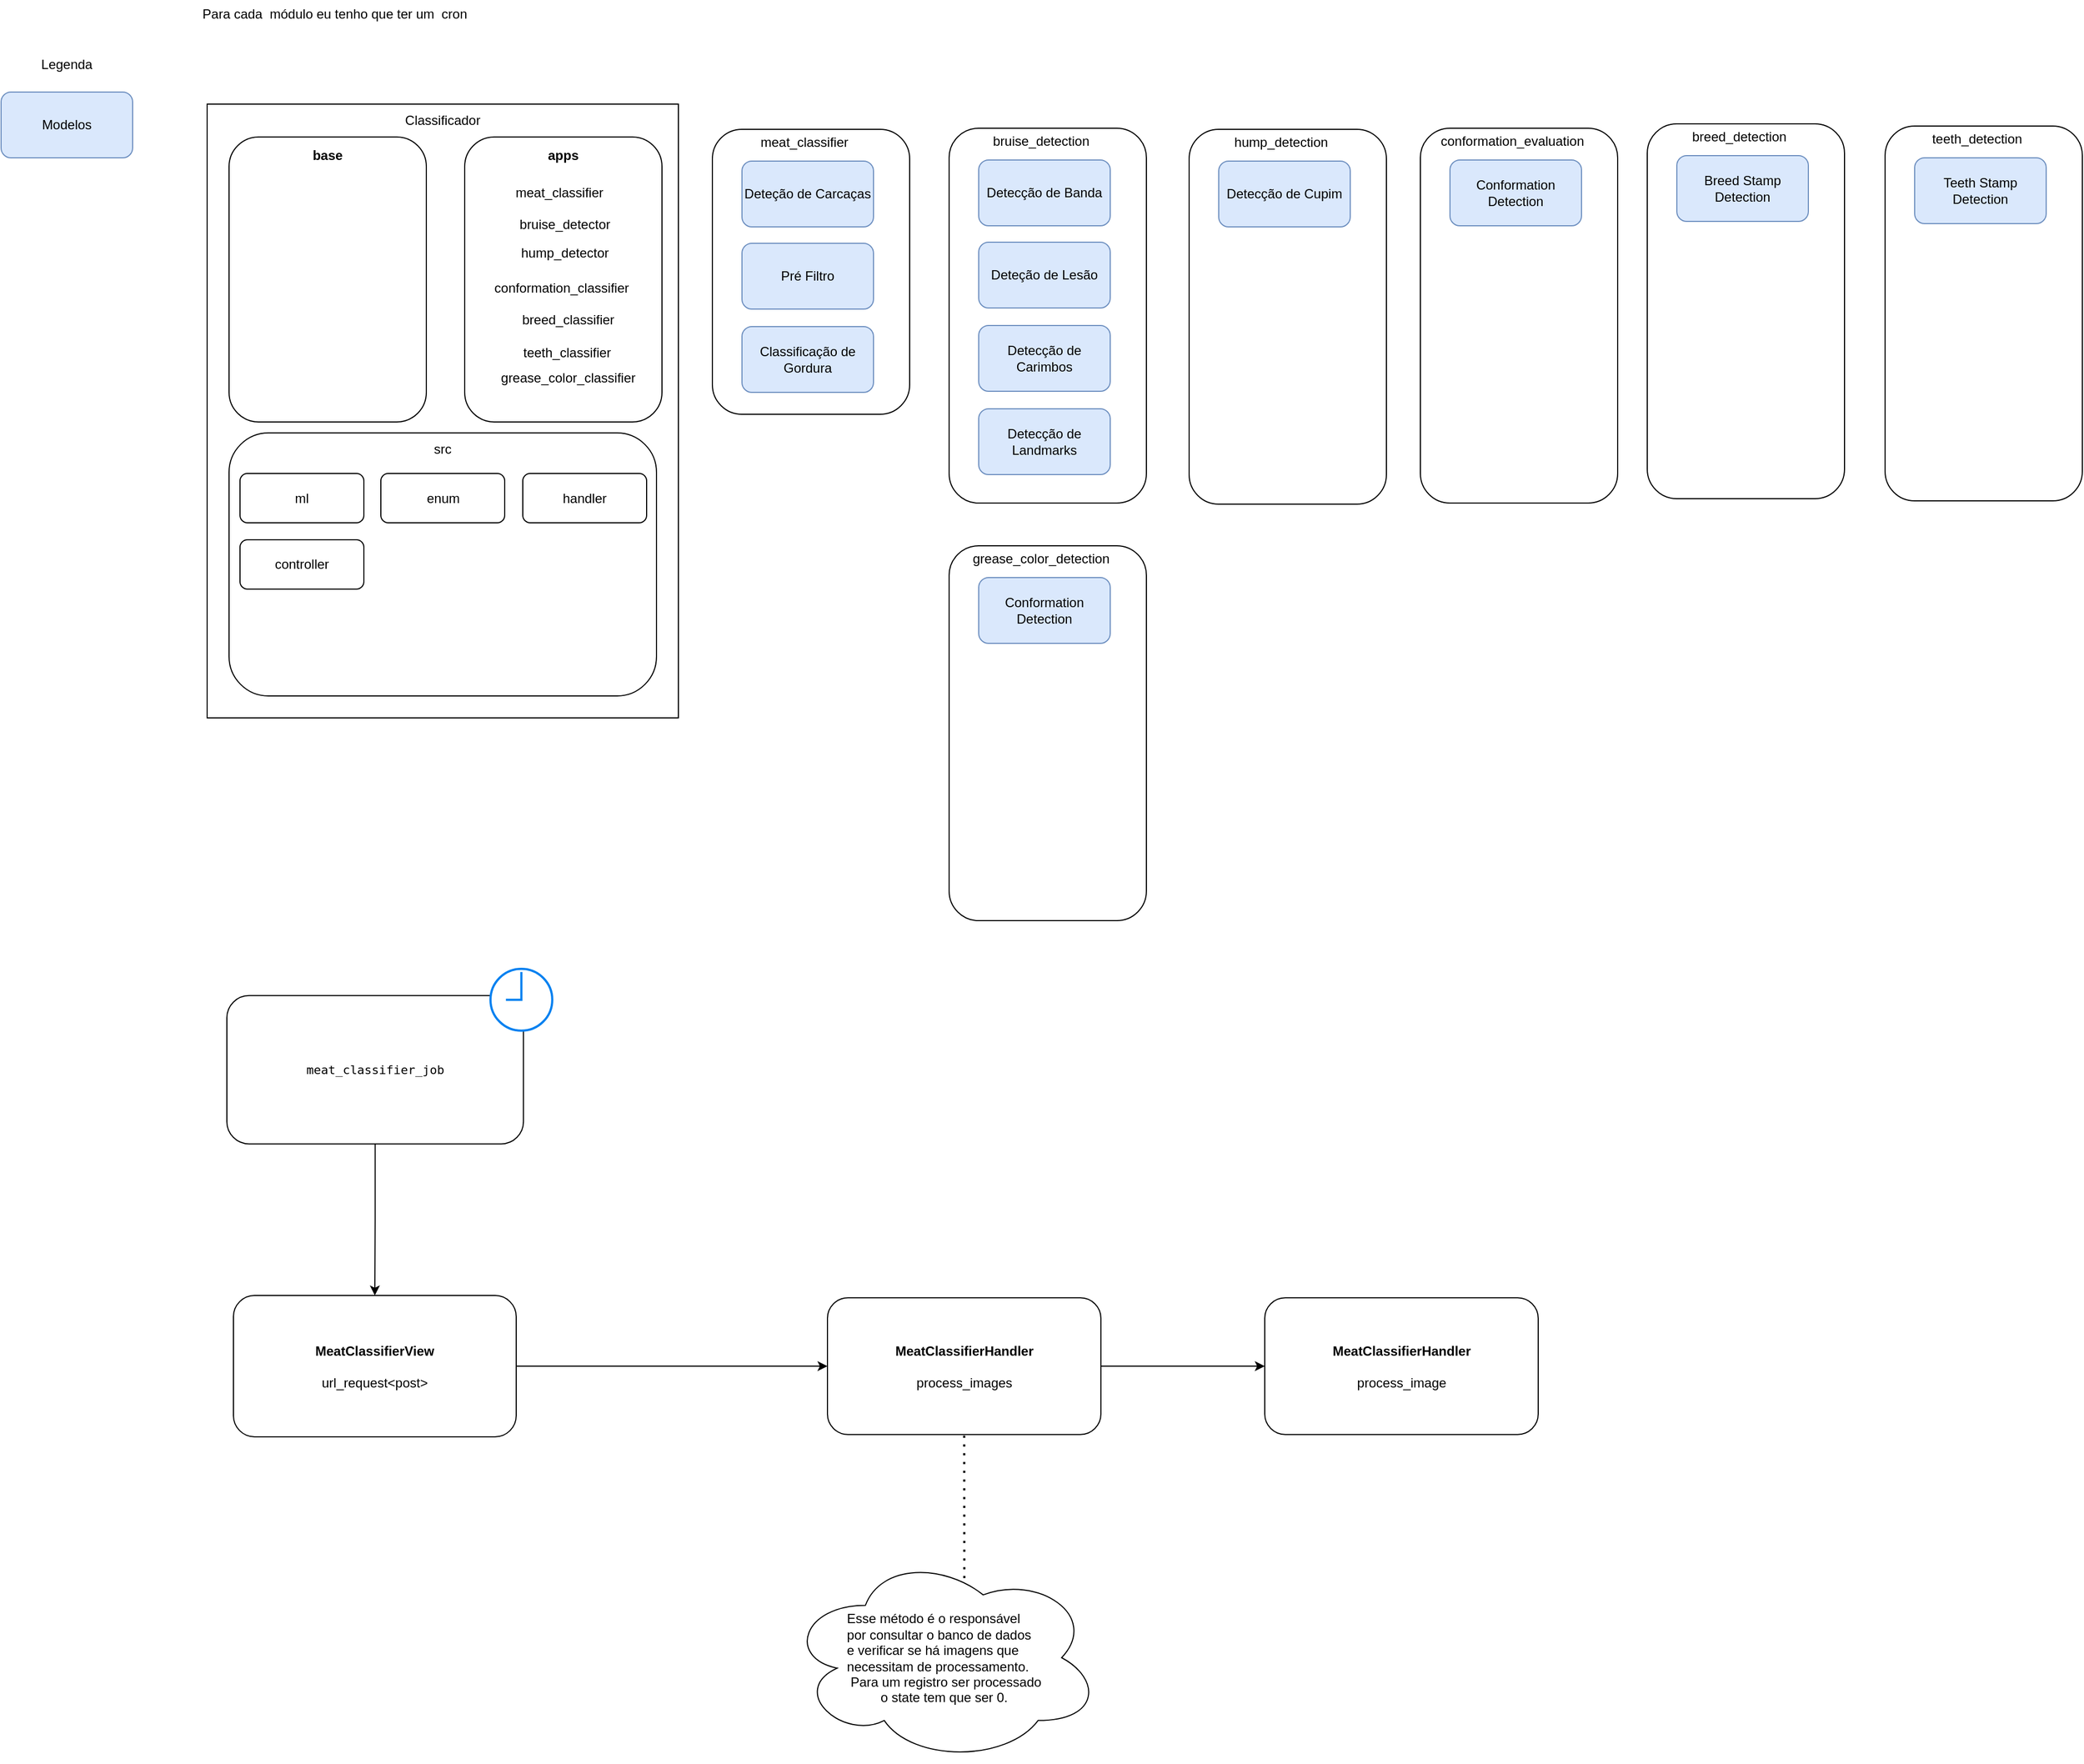 <mxfile version="24.6.5" type="google" pages="9">
  <diagram name="ecoia_classifier" id="3hz6ZmU6dFuBlbUAx8r8">
    <mxGraphModel grid="0" page="1" gridSize="10" guides="1" tooltips="1" connect="1" arrows="1" fold="1" pageScale="1" pageWidth="850" pageHeight="1100" math="0" shadow="0">
      <root>
        <mxCell id="0" />
        <mxCell id="1" parent="0" />
        <mxCell id="MmXZuu2XQTDe7oJaU5T4-4" value="" style="rounded=0;whiteSpace=wrap;html=1;container=0;" vertex="1" parent="1">
          <mxGeometry x="190" y="110" width="430" height="560" as="geometry" />
        </mxCell>
        <mxCell id="MmXZuu2XQTDe7oJaU5T4-8" value="" style="rounded=1;whiteSpace=wrap;html=1;container=0;" vertex="1" parent="1">
          <mxGeometry x="425" y="140" width="180" height="260" as="geometry" />
        </mxCell>
        <mxCell id="MmXZuu2XQTDe7oJaU5T4-18" value="" style="rounded=1;whiteSpace=wrap;html=1;container=0;" vertex="1" parent="1">
          <mxGeometry x="210" y="140" width="180" height="260" as="geometry" />
        </mxCell>
        <mxCell id="MmXZuu2XQTDe7oJaU5T4-19" value="" style="rounded=1;whiteSpace=wrap;html=1;container=0;" vertex="1" parent="1">
          <mxGeometry x="210" y="410" width="390" height="240" as="geometry" />
        </mxCell>
        <mxCell id="MmXZuu2XQTDe7oJaU5T4-20" value="Classificador" style="text;html=1;align=center;verticalAlign=middle;whiteSpace=wrap;rounded=0;container=0;" vertex="1" parent="1">
          <mxGeometry x="375" y="110" width="60" height="30" as="geometry" />
        </mxCell>
        <mxCell id="MmXZuu2XQTDe7oJaU5T4-29" value="base" style="text;html=1;align=center;verticalAlign=middle;whiteSpace=wrap;rounded=0;container=0;fontStyle=1" vertex="1" parent="1">
          <mxGeometry x="270" y="142" width="60" height="30" as="geometry" />
        </mxCell>
        <mxCell id="MmXZuu2XQTDe7oJaU5T4-30" value="apps" style="text;html=1;align=center;verticalAlign=middle;whiteSpace=wrap;rounded=0;container=0;fontStyle=1" vertex="1" parent="1">
          <mxGeometry x="485" y="142" width="60" height="30" as="geometry" />
        </mxCell>
        <mxCell id="MmXZuu2XQTDe7oJaU5T4-31" value="src" style="text;html=1;align=center;verticalAlign=middle;whiteSpace=wrap;rounded=0;container=0;" vertex="1" parent="1">
          <mxGeometry x="375" y="410" width="60" height="30" as="geometry" />
        </mxCell>
        <mxCell id="MmXZuu2XQTDe7oJaU5T4-32" value="ml" style="rounded=1;whiteSpace=wrap;html=1;container=0;" vertex="1" parent="1">
          <mxGeometry x="220" y="447" width="113" height="45" as="geometry" />
        </mxCell>
        <mxCell id="MmXZuu2XQTDe7oJaU5T4-35" value="enum" style="rounded=1;whiteSpace=wrap;html=1;container=0;" vertex="1" parent="1">
          <mxGeometry x="348.5" y="447" width="113" height="45" as="geometry" />
        </mxCell>
        <mxCell id="MmXZuu2XQTDe7oJaU5T4-36" value="handler" style="rounded=1;whiteSpace=wrap;html=1;container=0;" vertex="1" parent="1">
          <mxGeometry x="478" y="447" width="113" height="45" as="geometry" />
        </mxCell>
        <mxCell id="MmXZuu2XQTDe7oJaU5T4-38" value="controller" style="rounded=1;whiteSpace=wrap;html=1;container=0;" vertex="1" parent="1">
          <mxGeometry x="220" y="507.5" width="113" height="45" as="geometry" />
        </mxCell>
        <mxCell id="MmXZuu2XQTDe7oJaU5T4-50" value="Para cada&amp;nbsp; módulo eu tenho que ter um&amp;nbsp; cron" style="text;html=1;align=center;verticalAlign=middle;resizable=0;points=[];autosize=1;strokeColor=none;fillColor=none;" vertex="1" parent="1">
          <mxGeometry x="176" y="15" width="259" height="26" as="geometry" />
        </mxCell>
        <mxCell id="MmXZuu2XQTDe7oJaU5T4-51" value="" style="group" vertex="1" connectable="0" parent="1">
          <mxGeometry x="651" y="130" width="180" height="263" as="geometry" />
        </mxCell>
        <mxCell id="MmXZuu2XQTDe7oJaU5T4-47" value="" style="rounded=1;whiteSpace=wrap;html=1;container=0;" vertex="1" parent="MmXZuu2XQTDe7oJaU5T4-51">
          <mxGeometry y="3" width="180" height="260" as="geometry" />
        </mxCell>
        <mxCell id="MmXZuu2XQTDe7oJaU5T4-43" value="Deteção de Carcaças" style="rounded=1;whiteSpace=wrap;html=1;fillColor=#dae8fc;strokeColor=#6c8ebf;" vertex="1" parent="MmXZuu2XQTDe7oJaU5T4-51">
          <mxGeometry x="27" y="32" width="120" height="60" as="geometry" />
        </mxCell>
        <mxCell id="MmXZuu2XQTDe7oJaU5T4-44" value="Pré Filtro" style="rounded=1;whiteSpace=wrap;html=1;fillColor=#dae8fc;strokeColor=#6c8ebf;" vertex="1" parent="MmXZuu2XQTDe7oJaU5T4-51">
          <mxGeometry x="27" y="107" width="120" height="60" as="geometry" />
        </mxCell>
        <mxCell id="MmXZuu2XQTDe7oJaU5T4-45" value="Classificação de Gordura" style="rounded=1;whiteSpace=wrap;html=1;fillColor=#dae8fc;strokeColor=#6c8ebf;" vertex="1" parent="MmXZuu2XQTDe7oJaU5T4-51">
          <mxGeometry x="27" y="183" width="120" height="60" as="geometry" />
        </mxCell>
        <mxCell id="MmXZuu2XQTDe7oJaU5T4-49" value="meat_classifier" style="text;html=1;align=center;verticalAlign=middle;whiteSpace=wrap;rounded=0;container=0;" vertex="1" parent="MmXZuu2XQTDe7oJaU5T4-51">
          <mxGeometry x="54" width="60" height="30" as="geometry" />
        </mxCell>
        <mxCell id="MmXZuu2XQTDe7oJaU5T4-52" value="" style="group" vertex="1" connectable="0" parent="1">
          <mxGeometry x="867" y="129" width="180" height="391" as="geometry" />
        </mxCell>
        <mxCell id="MmXZuu2XQTDe7oJaU5T4-53" value="" style="rounded=1;whiteSpace=wrap;html=1;container=0;" vertex="1" parent="MmXZuu2XQTDe7oJaU5T4-52">
          <mxGeometry y="3" width="180" height="342" as="geometry" />
        </mxCell>
        <mxCell id="MmXZuu2XQTDe7oJaU5T4-54" value="Detecção de Banda" style="rounded=1;whiteSpace=wrap;html=1;fillColor=#dae8fc;strokeColor=#6c8ebf;" vertex="1" parent="MmXZuu2XQTDe7oJaU5T4-52">
          <mxGeometry x="27" y="32" width="120" height="60" as="geometry" />
        </mxCell>
        <mxCell id="MmXZuu2XQTDe7oJaU5T4-55" value="Deteção de Lesão" style="rounded=1;whiteSpace=wrap;html=1;fillColor=#dae8fc;strokeColor=#6c8ebf;" vertex="1" parent="MmXZuu2XQTDe7oJaU5T4-52">
          <mxGeometry x="27" y="107" width="120" height="60" as="geometry" />
        </mxCell>
        <mxCell id="MmXZuu2XQTDe7oJaU5T4-56" value="Detecção de Carimbos" style="rounded=1;whiteSpace=wrap;html=1;fillColor=#dae8fc;strokeColor=#6c8ebf;" vertex="1" parent="MmXZuu2XQTDe7oJaU5T4-52">
          <mxGeometry x="27" y="183" width="120" height="60" as="geometry" />
        </mxCell>
        <mxCell id="MmXZuu2XQTDe7oJaU5T4-57" value="bruise_detection" style="text;html=1;align=center;verticalAlign=middle;whiteSpace=wrap;rounded=0;container=0;" vertex="1" parent="MmXZuu2XQTDe7oJaU5T4-52">
          <mxGeometry x="54" width="60" height="30" as="geometry" />
        </mxCell>
        <mxCell id="MmXZuu2XQTDe7oJaU5T4-59" value="Detecção de Landmarks" style="rounded=1;whiteSpace=wrap;html=1;fillColor=#dae8fc;strokeColor=#6c8ebf;" vertex="1" parent="MmXZuu2XQTDe7oJaU5T4-52">
          <mxGeometry x="27" y="259" width="120" height="60" as="geometry" />
        </mxCell>
        <mxCell id="MmXZuu2XQTDe7oJaU5T4-58" value="Modelos" style="rounded=1;whiteSpace=wrap;html=1;fillColor=#dae8fc;strokeColor=#6c8ebf;" vertex="1" parent="1">
          <mxGeometry x="2" y="99" width="120" height="60" as="geometry" />
        </mxCell>
        <mxCell id="zgrA_5psnCCQZXNT0TAl-1" value="Legenda" style="text;html=1;align=center;verticalAlign=middle;whiteSpace=wrap;rounded=0;" vertex="1" parent="1">
          <mxGeometry x="32" y="59" width="60" height="30" as="geometry" />
        </mxCell>
        <mxCell id="MmXZuu2XQTDe7oJaU5T4-60" value="" style="group" vertex="1" connectable="0" parent="1">
          <mxGeometry x="1086" y="130" width="180" height="391" as="geometry" />
        </mxCell>
        <mxCell id="MmXZuu2XQTDe7oJaU5T4-61" value="" style="rounded=1;whiteSpace=wrap;html=1;container=0;" vertex="1" parent="MmXZuu2XQTDe7oJaU5T4-60">
          <mxGeometry y="3" width="180" height="342" as="geometry" />
        </mxCell>
        <mxCell id="MmXZuu2XQTDe7oJaU5T4-62" value="Detecção de Cupim" style="rounded=1;whiteSpace=wrap;html=1;fillColor=#dae8fc;strokeColor=#6c8ebf;" vertex="1" parent="MmXZuu2XQTDe7oJaU5T4-60">
          <mxGeometry x="27" y="32" width="120" height="60" as="geometry" />
        </mxCell>
        <mxCell id="MmXZuu2XQTDe7oJaU5T4-65" value="hump_detection" style="text;html=1;align=center;verticalAlign=middle;whiteSpace=wrap;rounded=0;container=0;" vertex="1" parent="MmXZuu2XQTDe7oJaU5T4-60">
          <mxGeometry x="54" width="60" height="30" as="geometry" />
        </mxCell>
        <mxCell id="MmXZuu2XQTDe7oJaU5T4-67" value="" style="group" vertex="1" connectable="0" parent="1">
          <mxGeometry x="1297" y="129" width="180" height="391" as="geometry" />
        </mxCell>
        <mxCell id="MmXZuu2XQTDe7oJaU5T4-68" value="" style="rounded=1;whiteSpace=wrap;html=1;container=0;" vertex="1" parent="MmXZuu2XQTDe7oJaU5T4-67">
          <mxGeometry y="3" width="180" height="342" as="geometry" />
        </mxCell>
        <mxCell id="MmXZuu2XQTDe7oJaU5T4-69" value="Conformation Detection" style="rounded=1;whiteSpace=wrap;html=1;fillColor=#dae8fc;strokeColor=#6c8ebf;" vertex="1" parent="MmXZuu2XQTDe7oJaU5T4-67">
          <mxGeometry x="27" y="32" width="120" height="60" as="geometry" />
        </mxCell>
        <mxCell id="MmXZuu2XQTDe7oJaU5T4-70" value="&lt;div&gt;conformation_evaluation&lt;/div&gt;" style="text;html=1;align=center;verticalAlign=middle;whiteSpace=wrap;rounded=0;container=0;" vertex="1" parent="MmXZuu2XQTDe7oJaU5T4-67">
          <mxGeometry x="54" width="60" height="30" as="geometry" />
        </mxCell>
        <mxCell id="MmXZuu2XQTDe7oJaU5T4-82" value="" style="group" vertex="1" connectable="0" parent="1">
          <mxGeometry x="1504" y="125" width="180" height="391" as="geometry" />
        </mxCell>
        <mxCell id="MmXZuu2XQTDe7oJaU5T4-83" value="" style="rounded=1;whiteSpace=wrap;html=1;container=0;" vertex="1" parent="MmXZuu2XQTDe7oJaU5T4-82">
          <mxGeometry y="3" width="180" height="342" as="geometry" />
        </mxCell>
        <mxCell id="MmXZuu2XQTDe7oJaU5T4-84" value="Breed Stamp Detection" style="rounded=1;whiteSpace=wrap;html=1;fillColor=#dae8fc;strokeColor=#6c8ebf;" vertex="1" parent="MmXZuu2XQTDe7oJaU5T4-82">
          <mxGeometry x="27" y="32" width="120" height="60" as="geometry" />
        </mxCell>
        <mxCell id="MmXZuu2XQTDe7oJaU5T4-85" value="breed_detection" style="text;html=1;align=center;verticalAlign=middle;whiteSpace=wrap;rounded=0;container=0;" vertex="1" parent="MmXZuu2XQTDe7oJaU5T4-82">
          <mxGeometry x="54" width="60" height="30" as="geometry" />
        </mxCell>
        <mxCell id="MmXZuu2XQTDe7oJaU5T4-86" value="" style="group" connectable="0" vertex="1" parent="1">
          <mxGeometry x="1721" y="127" width="180" height="391" as="geometry" />
        </mxCell>
        <mxCell id="MmXZuu2XQTDe7oJaU5T4-87" value="" style="rounded=1;whiteSpace=wrap;html=1;container=0;" vertex="1" parent="MmXZuu2XQTDe7oJaU5T4-86">
          <mxGeometry y="3" width="180" height="342" as="geometry" />
        </mxCell>
        <mxCell id="MmXZuu2XQTDe7oJaU5T4-88" value="Teeth Stamp Detection" style="rounded=1;whiteSpace=wrap;html=1;fillColor=#dae8fc;strokeColor=#6c8ebf;" vertex="1" parent="MmXZuu2XQTDe7oJaU5T4-86">
          <mxGeometry x="27" y="32" width="120" height="60" as="geometry" />
        </mxCell>
        <mxCell id="MmXZuu2XQTDe7oJaU5T4-89" value="teeth_detection" style="text;html=1;align=center;verticalAlign=middle;whiteSpace=wrap;rounded=0;container=0;" vertex="1" parent="MmXZuu2XQTDe7oJaU5T4-86">
          <mxGeometry x="54" width="60" height="30" as="geometry" />
        </mxCell>
        <mxCell id="MmXZuu2XQTDe7oJaU5T4-90" value="&lt;div&gt;meat_classifier&lt;/div&gt;" style="text;html=1;align=center;verticalAlign=middle;resizable=0;points=[];autosize=1;strokeColor=none;fillColor=none;" vertex="1" parent="1">
          <mxGeometry x="461.5" y="178" width="98" height="26" as="geometry" />
        </mxCell>
        <mxCell id="MmXZuu2XQTDe7oJaU5T4-92" value="" style="group" connectable="0" vertex="1" parent="1">
          <mxGeometry x="867" y="510" width="180" height="391" as="geometry" />
        </mxCell>
        <mxCell id="MmXZuu2XQTDe7oJaU5T4-93" value="" style="rounded=1;whiteSpace=wrap;html=1;container=0;" vertex="1" parent="MmXZuu2XQTDe7oJaU5T4-92">
          <mxGeometry y="3" width="180" height="342" as="geometry" />
        </mxCell>
        <mxCell id="MmXZuu2XQTDe7oJaU5T4-94" value="Conformation Detection" style="rounded=1;whiteSpace=wrap;html=1;fillColor=#dae8fc;strokeColor=#6c8ebf;" vertex="1" parent="MmXZuu2XQTDe7oJaU5T4-92">
          <mxGeometry x="27" y="32" width="120" height="60" as="geometry" />
        </mxCell>
        <mxCell id="MmXZuu2XQTDe7oJaU5T4-95" value="grease_color_detection" style="text;html=1;align=center;verticalAlign=middle;whiteSpace=wrap;rounded=0;container=0;" vertex="1" parent="MmXZuu2XQTDe7oJaU5T4-92">
          <mxGeometry x="54" width="60" height="30" as="geometry" />
        </mxCell>
        <mxCell id="MmXZuu2XQTDe7oJaU5T4-101" value="" style="group;fontSize=10;" connectable="0" vertex="1" parent="1">
          <mxGeometry x="208" y="899" width="296.91" height="159.73" as="geometry" />
        </mxCell>
        <mxCell id="MmXZuu2XQTDe7oJaU5T4-99" value="&lt;div&gt;&lt;pre style=&quot;font-family: &amp;quot;JetBrains Mono&amp;quot;, monospace;&quot;&gt;&lt;font size=&quot;1&quot;&gt;&lt;span style=&quot;background-color: rgb(255, 255, 255); font-size: 11px;&quot;&gt;meat_classifier_job&lt;/span&gt;&lt;/font&gt;&lt;/pre&gt;&lt;/div&gt;" style="rounded=1;whiteSpace=wrap;html=1;" vertex="1" parent="MmXZuu2XQTDe7oJaU5T4-101">
          <mxGeometry y="24.429" width="270.602" height="135.301" as="geometry" />
        </mxCell>
        <mxCell id="MmXZuu2XQTDe7oJaU5T4-100" value="" style="html=1;verticalLabelPosition=bottom;align=center;labelBackgroundColor=#ffffff;verticalAlign=top;strokeWidth=2;strokeColor=#0080F0;shadow=0;dashed=0;shape=mxgraph.ios7.icons.clock;" vertex="1" parent="MmXZuu2XQTDe7oJaU5T4-101">
          <mxGeometry x="240.535" width="56.375" height="56.375" as="geometry" />
        </mxCell>
        <mxCell id="MmXZuu2XQTDe7oJaU5T4-109" style="edgeStyle=orthogonalEdgeStyle;rounded=0;orthogonalLoop=1;jettySize=auto;html=1;exitX=1;exitY=0.5;exitDx=0;exitDy=0;entryX=0;entryY=0.5;entryDx=0;entryDy=0;" edge="1" parent="1" source="MmXZuu2XQTDe7oJaU5T4-105" target="MmXZuu2XQTDe7oJaU5T4-108">
          <mxGeometry relative="1" as="geometry" />
        </mxCell>
        <mxCell id="MmXZuu2XQTDe7oJaU5T4-105" value="&lt;div&gt;&lt;b&gt;MeatClassifierView&lt;/b&gt;&lt;/div&gt;&lt;div&gt;&lt;br&gt;&lt;/div&gt;&lt;div&gt;&lt;div&gt;url_request&amp;lt;post&amp;gt;&lt;/div&gt;&lt;/div&gt;" style="rounded=1;whiteSpace=wrap;html=1;" vertex="1" parent="1">
          <mxGeometry x="214" y="1197" width="258" height="129" as="geometry" />
        </mxCell>
        <mxCell id="MmXZuu2XQTDe7oJaU5T4-106" style="edgeStyle=orthogonalEdgeStyle;rounded=0;orthogonalLoop=1;jettySize=auto;html=1;exitX=0.5;exitY=1;exitDx=0;exitDy=0;" edge="1" parent="1" source="MmXZuu2XQTDe7oJaU5T4-99" target="MmXZuu2XQTDe7oJaU5T4-105">
          <mxGeometry relative="1" as="geometry" />
        </mxCell>
        <mxCell id="bSyHYzorNVcHnRpJ8cbi-5" style="edgeStyle=orthogonalEdgeStyle;rounded=0;orthogonalLoop=1;jettySize=auto;html=1;exitX=1;exitY=0.5;exitDx=0;exitDy=0;entryX=0;entryY=0.5;entryDx=0;entryDy=0;" edge="1" parent="1" source="MmXZuu2XQTDe7oJaU5T4-108" target="ca1MHTSzd5RzMZ5nzYW5-1">
          <mxGeometry relative="1" as="geometry">
            <mxPoint x="1190" y="1261.375" as="targetPoint" />
          </mxGeometry>
        </mxCell>
        <object label="&lt;div&gt;&lt;b&gt;MeatClassifierHandler&lt;/b&gt;&lt;/div&gt;&lt;div&gt;&lt;br&gt;&lt;/div&gt;&lt;div&gt;process_images&lt;/div&gt;" teste="teste" link="data:page/id,KyfA7RS_YZqrHBffgvev" id="MmXZuu2XQTDe7oJaU5T4-108">
          <mxCell style="rounded=1;whiteSpace=wrap;html=1;" vertex="1" parent="1">
            <mxGeometry x="756" y="1199.13" width="249.5" height="124.75" as="geometry" />
          </mxCell>
        </object>
        <mxCell id="MmXZuu2XQTDe7oJaU5T4-114" value="bruise_detector" style="text;html=1;align=center;verticalAlign=middle;resizable=0;points=[];autosize=1;strokeColor=none;fillColor=none;" vertex="1" parent="1">
          <mxGeometry x="465" y="207" width="101" height="26" as="geometry" />
        </mxCell>
        <mxCell id="MmXZuu2XQTDe7oJaU5T4-115" value="hump_detector" style="text;html=1;align=center;verticalAlign=middle;resizable=0;points=[];autosize=1;strokeColor=none;fillColor=none;" vertex="1" parent="1">
          <mxGeometry x="466.5" y="233" width="98" height="26" as="geometry" />
        </mxCell>
        <mxCell id="MmXZuu2XQTDe7oJaU5T4-116" value="conformation_classifier" style="text;html=1;align=center;verticalAlign=middle;resizable=0;points=[];autosize=1;strokeColor=none;fillColor=none;" vertex="1" parent="1">
          <mxGeometry x="442" y="265" width="141" height="26" as="geometry" />
        </mxCell>
        <mxCell id="MmXZuu2XQTDe7oJaU5T4-117" value="breed_classifier" style="text;html=1;align=center;verticalAlign=middle;resizable=0;points=[];autosize=1;strokeColor=none;fillColor=none;" vertex="1" parent="1">
          <mxGeometry x="467.5" y="294" width="102" height="26" as="geometry" />
        </mxCell>
        <mxCell id="MmXZuu2XQTDe7oJaU5T4-118" value="teeth_classifier" style="text;html=1;align=center;verticalAlign=middle;resizable=0;points=[];autosize=1;strokeColor=none;fillColor=none;" vertex="1" parent="1">
          <mxGeometry x="468.5" y="324" width="98" height="26" as="geometry" />
        </mxCell>
        <mxCell id="MmXZuu2XQTDe7oJaU5T4-119" value="grease_color_classifier" style="text;html=1;align=center;verticalAlign=middle;resizable=0;points=[];autosize=1;strokeColor=none;fillColor=none;" vertex="1" parent="1">
          <mxGeometry x="448" y="347" width="141" height="26" as="geometry" />
        </mxCell>
        <mxCell id="bSyHYzorNVcHnRpJ8cbi-2" value="&lt;div align=&quot;justify&quot;&gt;Esse método é o responsável &lt;br&gt;&lt;/div&gt;&lt;div align=&quot;justify&quot;&gt;por consultar o banco de dados&lt;/div&gt;&lt;div align=&quot;justify&quot;&gt;e verificar se há imagens que &lt;br&gt;&lt;/div&gt;&lt;div align=&quot;justify&quot;&gt;necessitam de processamento.&lt;br&gt;&lt;/div&gt;&lt;div&gt;&amp;nbsp;Para um registro ser processado&lt;/div&gt;&lt;div&gt;o state tem que ser 0.&lt;br&gt;&lt;/div&gt;" style="ellipse;shape=cloud;whiteSpace=wrap;html=1;" vertex="1" parent="1">
          <mxGeometry x="719" y="1432" width="286.5" height="191" as="geometry" />
        </mxCell>
        <mxCell id="bSyHYzorNVcHnRpJ8cbi-3" value="" style="endArrow=none;dashed=1;html=1;dashPattern=1 3;strokeWidth=2;rounded=0;exitX=0.565;exitY=0.12;exitDx=0;exitDy=0;exitPerimeter=0;entryX=0.5;entryY=1;entryDx=0;entryDy=0;" edge="1" parent="1" source="bSyHYzorNVcHnRpJ8cbi-2" target="MmXZuu2XQTDe7oJaU5T4-108">
          <mxGeometry width="50" height="50" relative="1" as="geometry">
            <mxPoint x="1028" y="1147" as="sourcePoint" />
            <mxPoint x="1078" y="1097" as="targetPoint" />
          </mxGeometry>
        </mxCell>
        <object label="&lt;div align=&quot;center&quot;&gt;&lt;b&gt;MeatClassifierHandler&lt;/b&gt;&lt;/div&gt;&lt;div align=&quot;center&quot;&gt;&lt;br&gt;&lt;/div&gt;&lt;div align=&quot;center&quot;&gt;process_image&lt;/div&gt;" teste="teste" link="data:page/id,3ODfkzNZiVg8xECvY7Lb" id="ca1MHTSzd5RzMZ5nzYW5-1">
          <mxCell style="rounded=1;whiteSpace=wrap;html=1;align=center;" vertex="1" parent="1">
            <mxGeometry x="1155" y="1199.13" width="249.5" height="124.75" as="geometry" />
          </mxCell>
        </object>
      </root>
    </mxGraphModel>
  </diagram>
  <diagram id="KyfA7RS_YZqrHBffgvev" name="MeatClassifierHandler:process_images">
    <mxGraphModel grid="1" page="1" gridSize="10" guides="1" tooltips="1" connect="1" arrows="1" fold="1" pageScale="1" pageWidth="850" pageHeight="1100" math="0" shadow="0">
      <root>
        <mxCell id="0" />
        <mxCell id="1" parent="0" />
        <mxCell id="yAl9YyUPsZTqifAB3imJ-1" value="" style="swimlane;startSize=0;" vertex="1" parent="1">
          <mxGeometry y="40" width="1170" height="500" as="geometry" />
        </mxCell>
        <mxCell id="1KIXzqsKriB5JoOum1dy-1" value="&lt;div align=&quot;left&quot;&gt;&lt;b&gt;MeatClassifierHandler&lt;/b&gt;&lt;/div&gt;&lt;div align=&quot;left&quot;&gt;&lt;br&gt;&lt;/div&gt;&lt;div align=&quot;left&quot;&gt;process_images(classifier_suite)&lt;/div&gt;" style="text;html=1;align=left;verticalAlign=middle;resizable=0;points=[];autosize=1;strokeColor=none;fillColor=none;" vertex="1" parent="yAl9YyUPsZTqifAB3imJ-1">
          <mxGeometry x="30" y="8" width="200" height="60" as="geometry" />
        </mxCell>
        <mxCell id="HzZ_MdN9k_sYnIg-4BV6-1" style="edgeStyle=orthogonalEdgeStyle;rounded=0;orthogonalLoop=1;jettySize=auto;html=1;exitX=0.5;exitY=1;exitDx=0;exitDy=0;entryX=0.5;entryY=0;entryDx=0;entryDy=0;" edge="1" parent="yAl9YyUPsZTqifAB3imJ-1" source="HzZ_MdN9k_sYnIg-4BV6-6" target="HzZ_MdN9k_sYnIg-4BV6-9">
          <mxGeometry relative="1" as="geometry" />
        </mxCell>
        <mxCell id="HzZ_MdN9k_sYnIg-4BV6-2" value="não" style="edgeLabel;html=1;align=center;verticalAlign=middle;resizable=0;points=[];" connectable="0" vertex="1" parent="HzZ_MdN9k_sYnIg-4BV6-1">
          <mxGeometry x="0.009" relative="1" as="geometry">
            <mxPoint as="offset" />
          </mxGeometry>
        </mxCell>
        <mxCell id="HzZ_MdN9k_sYnIg-4BV6-3" style="edgeStyle=orthogonalEdgeStyle;rounded=0;orthogonalLoop=1;jettySize=auto;html=1;exitX=1;exitY=0.5;exitDx=0;exitDy=0;entryX=0;entryY=0.5;entryDx=0;entryDy=0;" edge="1" parent="yAl9YyUPsZTqifAB3imJ-1" source="HzZ_MdN9k_sYnIg-4BV6-6" target="HzZ_MdN9k_sYnIg-4BV6-10">
          <mxGeometry relative="1" as="geometry" />
        </mxCell>
        <mxCell id="HzZ_MdN9k_sYnIg-4BV6-4" value="sim" style="edgeLabel;html=1;align=center;verticalAlign=middle;resizable=0;points=[];" connectable="0" vertex="1" parent="HzZ_MdN9k_sYnIg-4BV6-3">
          <mxGeometry x="-0.048" y="3" relative="1" as="geometry">
            <mxPoint as="offset" />
          </mxGeometry>
        </mxCell>
        <mxCell id="HzZ_MdN9k_sYnIg-4BV6-6" value="&lt;div&gt;data&amp;nbsp; existe informação para classificar ?&lt;/div&gt;" style="rhombus;whiteSpace=wrap;html=1;" vertex="1" parent="yAl9YyUPsZTqifAB3imJ-1">
          <mxGeometry x="387.25" y="120" width="248" height="80" as="geometry" />
        </mxCell>
        <mxCell id="HzZ_MdN9k_sYnIg-4BV6-7" style="edgeStyle=orthogonalEdgeStyle;rounded=0;orthogonalLoop=1;jettySize=auto;html=1;exitX=1;exitY=0.5;exitDx=0;exitDy=0;entryX=0;entryY=0.5;entryDx=0;entryDy=0;" edge="1" parent="yAl9YyUPsZTqifAB3imJ-1" source="HzZ_MdN9k_sYnIg-4BV6-8" target="HzZ_MdN9k_sYnIg-4BV6-6">
          <mxGeometry relative="1" as="geometry" />
        </mxCell>
        <mxCell id="HzZ_MdN9k_sYnIg-4BV6-8" value="data" style="rounded=1;whiteSpace=wrap;html=1;arcSize=50;" vertex="1" parent="yAl9YyUPsZTqifAB3imJ-1">
          <mxGeometry x="220" y="130" width="135.75" height="60" as="geometry" />
        </mxCell>
        <mxCell id="HzZ_MdN9k_sYnIg-4BV6-9" value="&lt;div&gt;Loga&amp;nbsp; mensagem de que não há dados para processar&lt;/div&gt;" style="rounded=0;whiteSpace=wrap;html=1;" vertex="1" parent="yAl9YyUPsZTqifAB3imJ-1">
          <mxGeometry x="451.25" y="313" width="120" height="60" as="geometry" />
        </mxCell>
        <mxCell id="pKRMk2Jle4-NR58qwGT3-6" style="edgeStyle=orthogonalEdgeStyle;rounded=0;orthogonalLoop=1;jettySize=auto;html=1;entryX=0.5;entryY=0;entryDx=0;entryDy=0;" edge="1" parent="yAl9YyUPsZTqifAB3imJ-1" source="HzZ_MdN9k_sYnIg-4BV6-10" target="pKRMk2Jle4-NR58qwGT3-5">
          <mxGeometry relative="1" as="geometry" />
        </mxCell>
        <mxCell id="HzZ_MdN9k_sYnIg-4BV6-10" value="&lt;div&gt;Extrai informações importantes de data e inicializa thread com o método process_image&lt;/div&gt;" style="rounded=0;whiteSpace=wrap;html=1;" vertex="1" parent="yAl9YyUPsZTqifAB3imJ-1">
          <mxGeometry x="790" y="120" width="154.25" height="80" as="geometry" />
        </mxCell>
        <mxCell id="pKRMk2Jle4-NR58qwGT3-5" value="&lt;div&gt;Para cada processo finalizado, salva resultado do acabamento de gordura como image_id&lt;/div&gt;" style="rounded=0;whiteSpace=wrap;html=1;" vertex="1" parent="yAl9YyUPsZTqifAB3imJ-1">
          <mxGeometry x="790" y="270" width="154.25" height="80" as="geometry" />
        </mxCell>
        <mxCell id="_uDc8u5oS-wyEt_INqyb-2" style="edgeStyle=orthogonalEdgeStyle;rounded=0;orthogonalLoop=1;jettySize=auto;html=1;entryX=0;entryY=0.5;entryDx=0;entryDy=0;" edge="1" parent="yAl9YyUPsZTqifAB3imJ-1" source="_uDc8u5oS-wyEt_INqyb-1" target="HzZ_MdN9k_sYnIg-4BV6-8">
          <mxGeometry relative="1" as="geometry" />
        </mxCell>
        <mxCell id="_uDc8u5oS-wyEt_INqyb-1" value="&lt;div style=&quot;text-align: justify;&quot;&gt;&lt;span style=&quot;background-color: initial;&quot;&gt;Busca max_workers das configurações, incializa ThreadPool&lt;/span&gt;&lt;/div&gt;" style="rounded=0;whiteSpace=wrap;html=1;" vertex="1" parent="yAl9YyUPsZTqifAB3imJ-1">
          <mxGeometry x="20" y="130" width="140" height="60" as="geometry" />
        </mxCell>
        <mxCell id="bziV5wqk4vL8baLyRlcd-1" value="&lt;div align=&quot;justify&quot;&gt;É o método responsável por realizar &lt;br&gt;a classificação da imagem. &lt;br&gt;&lt;/div&gt;&lt;div align=&quot;justify&quot;&gt;&lt;br&gt;&lt;/div&gt;&lt;div align=&quot;justify&quot;&gt;Essa etapa corresponde a &lt;br&gt;classificacao da carcaça, pré filtro e &lt;br&gt;&lt;/div&gt;&lt;div align=&quot;justify&quot;&gt;classificação de gordura.&lt;br&gt;&lt;/div&gt;&lt;div align=&quot;justify&quot;&gt;&lt;br&gt;&lt;br&gt;&lt;/div&gt;" style="rounded=1;whiteSpace=wrap;html=1;" vertex="1" parent="yAl9YyUPsZTqifAB3imJ-1">
          <mxGeometry x="20" y="290" width="280" height="135" as="geometry" />
        </mxCell>
        <UserObject label="&lt;b&gt;ImageController&lt;/b&gt;" link="data:page/id,fYRVy3EhGaxCeEODg9SI" id="jGOAjXuJo7Y99eGNAZKq-1">
          <mxCell style="rounded=1;whiteSpace=wrap;html=1;" vertex="1" parent="yAl9YyUPsZTqifAB3imJ-1">
            <mxGeometry x="944.25" y="60" width="120" height="60" as="geometry" />
          </mxCell>
        </UserObject>
      </root>
    </mxGraphModel>
  </diagram>
  <diagram id="3ODfkzNZiVg8xECvY7Lb" name="MeatClassifierHandler:process_image">
    <mxGraphModel dx="1250" dy="142" grid="1" gridSize="10" guides="1" tooltips="1" connect="1" arrows="1" fold="1" page="1" pageScale="1" pageWidth="850" pageHeight="1100" math="0" shadow="0">
      <root>
        <mxCell id="0" />
        <mxCell id="1" parent="0" />
        <mxCell id="jwZgUoI2XKWKUdoW0SVB-1" value="" style="swimlane;startSize=0;" parent="1" vertex="1">
          <mxGeometry x="920" y="1130" width="2752" height="896.5" as="geometry">
            <mxRectangle x="1213" y="1239.5" width="50" height="44" as="alternateBounds" />
          </mxGeometry>
        </mxCell>
        <mxCell id="jwZgUoI2XKWKUdoW0SVB-2" value="&lt;div align=&quot;left&quot;&gt;&lt;b&gt;MeatClassifierHandler&lt;/b&gt;&lt;/div&gt;&lt;div align=&quot;left&quot;&gt;&lt;br&gt;&lt;/div&gt;&lt;div align=&quot;left&quot;&gt;process_image(image_id, image_path, sequence_number, side_number, roulette_number, slaughter_date, created_at)&lt;/div&gt;" style="text;html=1;align=left;verticalAlign=middle;resizable=0;points=[];autosize=1;strokeColor=none;fillColor=none;" parent="jwZgUoI2XKWKUdoW0SVB-1" vertex="1">
          <mxGeometry x="32" y="33" width="651" height="55" as="geometry" />
        </mxCell>
        <mxCell id="jwZgUoI2XKWKUdoW0SVB-3" value="&lt;div align=&quot;justify&quot;&gt;É o método responsável por realizar &lt;br&gt;a classificação da imagem. &lt;br&gt;&lt;/div&gt;&lt;div align=&quot;justify&quot;&gt;&lt;br&gt;&lt;/div&gt;&lt;div align=&quot;justify&quot;&gt;Essa etapa corresponde a &lt;br&gt;classificacao da carcaça, pré filtro e &lt;br&gt;&lt;/div&gt;&lt;div align=&quot;justify&quot;&gt;classificação de gordura.&lt;br&gt;&lt;/div&gt;&lt;div align=&quot;justify&quot;&gt;&lt;br&gt;&lt;br&gt;&lt;/div&gt;" style="rounded=1;whiteSpace=wrap;html=1;" parent="jwZgUoI2XKWKUdoW0SVB-1" vertex="1">
          <mxGeometry x="1014" y="33" width="280" height="135" as="geometry" />
        </mxCell>
        <mxCell id="jwZgUoI2XKWKUdoW0SVB-4" style="edgeStyle=orthogonalEdgeStyle;rounded=0;orthogonalLoop=1;jettySize=auto;html=1;exitX=0.5;exitY=1;exitDx=0;exitDy=0;entryX=0.5;entryY=0;entryDx=0;entryDy=0;" parent="jwZgUoI2XKWKUdoW0SVB-1" source="jwZgUoI2XKWKUdoW0SVB-9" target="jwZgUoI2XKWKUdoW0SVB-12" edge="1">
          <mxGeometry relative="1" as="geometry" />
        </mxCell>
        <mxCell id="jwZgUoI2XKWKUdoW0SVB-5" value="não" style="edgeLabel;html=1;align=center;verticalAlign=middle;resizable=0;points=[];" parent="jwZgUoI2XKWKUdoW0SVB-4" connectable="0" vertex="1">
          <mxGeometry x="0.009" relative="1" as="geometry">
            <mxPoint as="offset" />
          </mxGeometry>
        </mxCell>
        <mxCell id="jwZgUoI2XKWKUdoW0SVB-6" style="edgeStyle=orthogonalEdgeStyle;rounded=0;orthogonalLoop=1;jettySize=auto;html=1;exitX=1;exitY=0.5;exitDx=0;exitDy=0;entryX=0;entryY=0.5;entryDx=0;entryDy=0;" parent="jwZgUoI2XKWKUdoW0SVB-1" source="jwZgUoI2XKWKUdoW0SVB-9" target="jwZgUoI2XKWKUdoW0SVB-13" edge="1">
          <mxGeometry relative="1" as="geometry" />
        </mxCell>
        <mxCell id="jwZgUoI2XKWKUdoW0SVB-7" value="sim" style="edgeLabel;html=1;align=center;verticalAlign=middle;resizable=0;points=[];" parent="jwZgUoI2XKWKUdoW0SVB-6" connectable="0" vertex="1">
          <mxGeometry x="-0.048" y="3" relative="1" as="geometry">
            <mxPoint as="offset" />
          </mxGeometry>
        </mxCell>
        <mxCell id="jwZgUoI2XKWKUdoW0SVB-8" style="edgeStyle=orthogonalEdgeStyle;rounded=0;orthogonalLoop=1;jettySize=auto;html=1;entryX=0;entryY=0.5;entryDx=0;entryDy=0;" parent="jwZgUoI2XKWKUdoW0SVB-1" source="jwZgUoI2XKWKUdoW0SVB-9" target="jwZgUoI2XKWKUdoW0SVB-14" edge="1">
          <mxGeometry relative="1" as="geometry" />
        </mxCell>
        <mxCell id="jwZgUoI2XKWKUdoW0SVB-9" value="&lt;div&gt;image_path existe no sistema&lt;/div&gt;&lt;div&gt;de arquivos?&lt;br&gt;&lt;/div&gt;" style="rhombus;whiteSpace=wrap;html=1;" parent="jwZgUoI2XKWKUdoW0SVB-1" vertex="1">
          <mxGeometry x="318" y="288.5" width="248" height="80" as="geometry" />
        </mxCell>
        <mxCell id="jwZgUoI2XKWKUdoW0SVB-10" style="edgeStyle=orthogonalEdgeStyle;rounded=0;orthogonalLoop=1;jettySize=auto;html=1;exitX=1;exitY=0.5;exitDx=0;exitDy=0;entryX=0;entryY=0.5;entryDx=0;entryDy=0;" parent="jwZgUoI2XKWKUdoW0SVB-1" source="jwZgUoI2XKWKUdoW0SVB-11" target="jwZgUoI2XKWKUdoW0SVB-9" edge="1">
          <mxGeometry relative="1" as="geometry" />
        </mxCell>
        <mxCell id="jwZgUoI2XKWKUdoW0SVB-11" value="image_path" style="rounded=1;whiteSpace=wrap;html=1;arcSize=50;" parent="jwZgUoI2XKWKUdoW0SVB-1" vertex="1">
          <mxGeometry x="75" y="298.5" width="120" height="60" as="geometry" />
        </mxCell>
        <mxCell id="jwZgUoI2XKWKUdoW0SVB-12" value="&lt;div&gt;Classifica imagem&lt;/div&gt;&lt;div&gt;como erro 91&lt;/div&gt;" style="rounded=0;whiteSpace=wrap;html=1;" parent="jwZgUoI2XKWKUdoW0SVB-1" vertex="1">
          <mxGeometry x="382" y="481.5" width="120" height="60" as="geometry" />
        </mxCell>
        <mxCell id="jwZgUoI2XKWKUdoW0SVB-13" value="&lt;div&gt;Inicializa o objeto&lt;/div&gt;&lt;div&gt;imagem&lt;br&gt;&lt;/div&gt;" style="rounded=0;whiteSpace=wrap;html=1;" parent="jwZgUoI2XKWKUdoW0SVB-1" vertex="1">
          <mxGeometry x="706.5" y="298.5" width="120" height="60" as="geometry" />
        </mxCell>
        <mxCell id="jwZgUoI2XKWKUdoW0SVB-14" value="Verifica no banco de dados a versão do sistema. Podendo ser Standard ou Professional" style="rounded=1;whiteSpace=wrap;html=1;arcSize=0;" parent="jwZgUoI2XKWKUdoW0SVB-1" vertex="1">
          <mxGeometry x="680" y="438.5" width="173" height="86.5" as="geometry" />
        </mxCell>
        <mxCell id="JjHY08yIrcrNO6UWXi4U-8" style="edgeStyle=orthogonalEdgeStyle;rounded=0;orthogonalLoop=1;jettySize=auto;html=1;entryX=0;entryY=0.5;entryDx=0;entryDy=0;" parent="1" source="JjHY08yIrcrNO6UWXi4U-14" target="JjHY08yIrcrNO6UWXi4U-11" edge="1">
          <mxGeometry relative="1" as="geometry">
            <mxPoint x="2423" y="1658.5" as="sourcePoint" />
          </mxGeometry>
        </mxCell>
        <mxCell id="JjHY08yIrcrNO6UWXi4U-9" style="edgeStyle=orthogonalEdgeStyle;rounded=0;orthogonalLoop=1;jettySize=auto;html=1;entryX=0.5;entryY=0;entryDx=0;entryDy=0;" parent="1" source="JjHY08yIrcrNO6UWXi4U-11" target="JjHY08yIrcrNO6UWXi4U-12" edge="1">
          <mxGeometry relative="1" as="geometry" />
        </mxCell>
        <mxCell id="JjHY08yIrcrNO6UWXi4U-10" value="Sim" style="edgeLabel;html=1;align=center;verticalAlign=middle;resizable=0;points=[];" parent="JjHY08yIrcrNO6UWXi4U-9" connectable="0" vertex="1">
          <mxGeometry x="-0.319" y="-1" relative="1" as="geometry">
            <mxPoint as="offset" />
          </mxGeometry>
        </mxCell>
        <mxCell id="JjHY08yIrcrNO6UWXi4U-11" value="Verifica se o resulatdo é None" style="rhombus;whiteSpace=wrap;html=1;" parent="1" vertex="1">
          <mxGeometry x="2470" y="1618.37" width="248" height="80" as="geometry" />
        </mxCell>
        <mxCell id="JjHY08yIrcrNO6UWXi4U-12" value="&lt;div&gt;Classifica imagem&lt;/div&gt;&lt;div&gt;como erro 92&lt;/div&gt;" style="rounded=0;whiteSpace=wrap;html=1;" parent="1" vertex="1">
          <mxGeometry x="2534" y="1800" width="120" height="60" as="geometry" />
        </mxCell>
        <mxCell id="JjHY08yIrcrNO6UWXi4U-13" style="edgeStyle=orthogonalEdgeStyle;rounded=0;orthogonalLoop=1;jettySize=auto;html=1;entryX=0;entryY=0.5;entryDx=0;entryDy=0;" parent="1" source="JjHY08yIrcrNO6UWXi4U-11" target="JjHY08yIrcrNO6UWXi4U-16" edge="1">
          <mxGeometry relative="1" as="geometry">
            <mxPoint x="3039.929" y="1659.5" as="targetPoint" />
          </mxGeometry>
        </mxCell>
        <object label="&lt;div&gt;&lt;b&gt;ClassifierUtils&lt;/b&gt;&lt;/div&gt;&lt;div&gt;&lt;br&gt;&lt;/div&gt;&lt;div&gt;classify(skeleton_detector, image)&lt;/div&gt;" teste="teste" link="data:page/id,KyfA7RS_YZqrHBffgvev" id="JjHY08yIrcrNO6UWXi4U-14">
          <mxCell style="rounded=1;whiteSpace=wrap;html=1;" parent="1" vertex="1">
            <mxGeometry x="2000" y="1596" width="249.5" height="124.75" as="geometry" />
          </mxCell>
        </object>
        <mxCell id="JjHY08yIrcrNO6UWXi4U-15" style="edgeStyle=orthogonalEdgeStyle;rounded=0;orthogonalLoop=1;jettySize=auto;html=1;exitX=1;exitY=0.5;exitDx=0;exitDy=0;entryX=0;entryY=0.5;entryDx=0;entryDy=0;" parent="1" source="JjHY08yIrcrNO6UWXi4U-16" target="JjHY08yIrcrNO6UWXi4U-17" edge="1">
          <mxGeometry relative="1" as="geometry" />
        </mxCell>
        <object label="&lt;div&gt;&lt;b&gt;ClassifierUtils&lt;/b&gt;&lt;/div&gt;&lt;div&gt;&lt;br&gt;&lt;/div&gt;&lt;div&gt;classify(filter_detector, image)&lt;/div&gt;" teste="teste" link="data:page/id,KyfA7RS_YZqrHBffgvev" id="JjHY08yIrcrNO6UWXi4U-16">
          <mxCell style="rounded=1;whiteSpace=wrap;html=1;" parent="1" vertex="1">
            <mxGeometry x="2860" y="1596" width="243.5" height="124.75" as="geometry" />
          </mxCell>
        </object>
        <mxCell id="JjHY08yIrcrNO6UWXi4U-22" style="edgeStyle=orthogonalEdgeStyle;rounded=0;orthogonalLoop=1;jettySize=auto;html=1;entryX=0;entryY=0.5;entryDx=0;entryDy=0;" parent="1" source="JjHY08yIrcrNO6UWXi4U-17" target="JjHY08yIrcrNO6UWXi4U-21" edge="1">
          <mxGeometry relative="1" as="geometry" />
        </mxCell>
        <mxCell id="JjHY08yIrcrNO6UWXi4U-24" style="edgeStyle=orthogonalEdgeStyle;rounded=0;orthogonalLoop=1;jettySize=auto;html=1;entryX=0;entryY=0.5;entryDx=0;entryDy=0;" parent="1" source="JjHY08yIrcrNO6UWXi4U-17" target="JjHY08yIrcrNO6UWXi4U-23" edge="1">
          <mxGeometry relative="1" as="geometry" />
        </mxCell>
        <mxCell id="JjHY08yIrcrNO6UWXi4U-17" value="Verifica se o resulatdo é None" style="rhombus;whiteSpace=wrap;html=1;" parent="1" vertex="1">
          <mxGeometry x="3200" y="1618.37" width="248" height="80" as="geometry" />
        </mxCell>
        <mxCell id="JjHY08yIrcrNO6UWXi4U-18" value="&lt;div&gt;Classifica imagem&lt;/div&gt;&lt;div&gt;como erro 95&lt;br&gt;&lt;/div&gt;" style="rounded=0;whiteSpace=wrap;html=1;" parent="1" vertex="1">
          <mxGeometry x="3264" y="1780" width="120" height="60" as="geometry" />
        </mxCell>
        <mxCell id="JjHY08yIrcrNO6UWXi4U-19" style="edgeStyle=orthogonalEdgeStyle;rounded=0;orthogonalLoop=1;jettySize=auto;html=1;entryX=0.5;entryY=0;entryDx=0;entryDy=0;exitX=0.5;exitY=1;exitDx=0;exitDy=0;" parent="1" source="JjHY08yIrcrNO6UWXi4U-17" target="JjHY08yIrcrNO6UWXi4U-18" edge="1">
          <mxGeometry relative="1" as="geometry">
            <mxPoint x="2604" y="1708.5" as="sourcePoint" />
            <mxPoint x="2604" y="1810.5" as="targetPoint" />
          </mxGeometry>
        </mxCell>
        <mxCell id="JjHY08yIrcrNO6UWXi4U-20" value="Sim" style="edgeLabel;html=1;align=center;verticalAlign=middle;resizable=0;points=[];" parent="JjHY08yIrcrNO6UWXi4U-19" connectable="0" vertex="1">
          <mxGeometry x="-0.319" y="-1" relative="1" as="geometry">
            <mxPoint as="offset" />
          </mxGeometry>
        </mxCell>
        <object label="&lt;div&gt;&lt;b&gt;ImageController&lt;/b&gt;&lt;/div&gt;&lt;div&gt;&lt;br&gt;&lt;/div&gt;&lt;div&gt;update_filter_classification_data&lt;/div&gt;&lt;div&gt;(label, confidence)&lt;/div&gt;" teste="teste" link="data:page/id,KyfA7RS_YZqrHBffgvev" id="JjHY08yIrcrNO6UWXi4U-21">
          <mxCell style="rounded=1;whiteSpace=wrap;html=1;" parent="1" vertex="1">
            <mxGeometry x="3640" y="1420" width="243.5" height="124.75" as="geometry" />
          </mxCell>
        </object>
        <mxCell id="JjHY08yIrcrNO6UWXi4U-26" style="edgeStyle=orthogonalEdgeStyle;rounded=0;orthogonalLoop=1;jettySize=auto;html=1;exitX=1;exitY=0.5;exitDx=0;exitDy=0;entryX=0;entryY=0.5;entryDx=0;entryDy=0;" parent="1" source="JjHY08yIrcrNO6UWXi4U-23" target="JjHY08yIrcrNO6UWXi4U-25" edge="1">
          <mxGeometry relative="1" as="geometry" />
        </mxCell>
        <object label="&lt;div&gt;&lt;b&gt;ClassifierUtils&lt;/b&gt;&lt;/div&gt;&lt;div&gt;&lt;br&gt;&lt;/div&gt;&lt;div&gt;is_in_black_list&lt;/div&gt;&lt;div&gt;(filter_detection_result, filter_black_list)&lt;/div&gt;" teste="teste" link="data:page/id,KyfA7RS_YZqrHBffgvev" id="JjHY08yIrcrNO6UWXi4U-23">
          <mxCell style="rounded=1;whiteSpace=wrap;html=1;" parent="1" vertex="1">
            <mxGeometry x="3640" y="1767.63" width="243.5" height="124.75" as="geometry" />
          </mxCell>
        </object>
        <mxCell id="JjHY08yIrcrNO6UWXi4U-28" style="edgeStyle=orthogonalEdgeStyle;rounded=0;orthogonalLoop=1;jettySize=auto;html=1;entryX=0.5;entryY=0;entryDx=0;entryDy=0;" parent="1" source="JjHY08yIrcrNO6UWXi4U-25" target="JjHY08yIrcrNO6UWXi4U-27" edge="1">
          <mxGeometry relative="1" as="geometry" />
        </mxCell>
        <mxCell id="JjHY08yIrcrNO6UWXi4U-29" value="Sim" style="edgeLabel;html=1;align=center;verticalAlign=middle;resizable=0;points=[];" parent="JjHY08yIrcrNO6UWXi4U-28" connectable="0" vertex="1">
          <mxGeometry x="-0.05" y="-1" relative="1" as="geometry">
            <mxPoint as="offset" />
          </mxGeometry>
        </mxCell>
        <mxCell id="JjHY08yIrcrNO6UWXi4U-31" style="edgeStyle=orthogonalEdgeStyle;rounded=0;orthogonalLoop=1;jettySize=auto;html=1;entryX=0;entryY=0.5;entryDx=0;entryDy=0;" parent="1" source="JjHY08yIrcrNO6UWXi4U-25" target="JjHY08yIrcrNO6UWXi4U-30" edge="1">
          <mxGeometry relative="1" as="geometry" />
        </mxCell>
        <mxCell id="JjHY08yIrcrNO6UWXi4U-25" value="Está na black list" style="rhombus;whiteSpace=wrap;html=1;" parent="1" vertex="1">
          <mxGeometry x="4140" y="1790" width="248" height="80" as="geometry" />
        </mxCell>
        <mxCell id="JjHY08yIrcrNO6UWXi4U-27" value="&lt;div&gt;Classifica imagem&lt;/div&gt;&lt;div&gt;como erro 97&lt;br&gt;&lt;/div&gt;" style="rounded=0;whiteSpace=wrap;html=1;" parent="1" vertex="1">
          <mxGeometry x="4204" y="1966.5" width="120" height="60" as="geometry" />
        </mxCell>
        <mxCell id="JjHY08yIrcrNO6UWXi4U-33" style="edgeStyle=orthogonalEdgeStyle;rounded=0;orthogonalLoop=1;jettySize=auto;html=1;entryX=0;entryY=0.5;entryDx=0;entryDy=0;" parent="1" source="JjHY08yIrcrNO6UWXi4U-30" target="JjHY08yIrcrNO6UWXi4U-32" edge="1">
          <mxGeometry relative="1" as="geometry" />
        </mxCell>
        <object label="&lt;div&gt;&lt;b&gt;ClassifierUtils&lt;/b&gt;&lt;/div&gt;&lt;div&gt;&lt;br&gt;&lt;/div&gt;&lt;div&gt;classify(meat_detector, image)&lt;/div&gt;" teste="teste" link="data:page/id,KyfA7RS_YZqrHBffgvev" id="JjHY08yIrcrNO6UWXi4U-30">
          <mxCell style="rounded=1;whiteSpace=wrap;html=1;" parent="1" vertex="1">
            <mxGeometry x="4600" y="1768" width="243.5" height="124.75" as="geometry" />
          </mxCell>
        </object>
        <mxCell id="jwZgUoI2XKWKUdoW0SVB-15" value="" style="swimlane;startSize=0;" parent="1" vertex="1">
          <mxGeometry x="1950" y="1418.5" width="1607" height="608" as="geometry">
            <mxRectangle x="1018" y="288.5" width="50" height="44" as="alternateBounds" />
          </mxGeometry>
        </mxCell>
        <mxCell id="jwZgUoI2XKWKUdoW0SVB-16" value="&lt;div align=&quot;left&quot;&gt;&lt;b&gt;ClassifierUtils&lt;/b&gt;&lt;/div&gt;&lt;div align=&quot;left&quot;&gt;&lt;br&gt;&lt;/div&gt;&lt;div align=&quot;left&quot;&gt;get_classification_id(iimage_id, image, skeleton_detector, filter_detector,meat_detector)&lt;/div&gt;" style="text;html=1;align=left;verticalAlign=middle;resizable=0;points=[];autosize=1;strokeColor=none;fillColor=none;" parent="jwZgUoI2XKWKUdoW0SVB-15" vertex="1">
          <mxGeometry x="18" y="25" width="485" height="55" as="geometry" />
        </mxCell>
        <mxCell id="JjHY08yIrcrNO6UWXi4U-35" style="edgeStyle=orthogonalEdgeStyle;rounded=0;orthogonalLoop=1;jettySize=auto;html=1;exitX=0.5;exitY=1;exitDx=0;exitDy=0;entryX=0.5;entryY=0;entryDx=0;entryDy=0;" parent="1" source="JjHY08yIrcrNO6UWXi4U-32" target="JjHY08yIrcrNO6UWXi4U-34" edge="1">
          <mxGeometry relative="1" as="geometry" />
        </mxCell>
        <mxCell id="JjHY08yIrcrNO6UWXi4U-36" value="Sim" style="edgeLabel;html=1;align=center;verticalAlign=middle;resizable=0;points=[];" parent="JjHY08yIrcrNO6UWXi4U-35" connectable="0" vertex="1">
          <mxGeometry x="-0.156" y="-1" relative="1" as="geometry">
            <mxPoint as="offset" />
          </mxGeometry>
        </mxCell>
        <mxCell id="JjHY08yIrcrNO6UWXi4U-39" style="edgeStyle=orthogonalEdgeStyle;rounded=0;orthogonalLoop=1;jettySize=auto;html=1;" parent="1" source="JjHY08yIrcrNO6UWXi4U-32" target="JjHY08yIrcrNO6UWXi4U-38" edge="1">
          <mxGeometry relative="1" as="geometry" />
        </mxCell>
        <mxCell id="JjHY08yIrcrNO6UWXi4U-32" value="Verifica se o resulatdo é None" style="rhombus;whiteSpace=wrap;html=1;" parent="1" vertex="1">
          <mxGeometry x="5020" y="1790" width="248" height="80" as="geometry" />
        </mxCell>
        <mxCell id="JjHY08yIrcrNO6UWXi4U-34" value="&lt;div&gt;Classifica imagem&lt;/div&gt;&lt;div&gt;como erro 96&lt;br&gt;&lt;/div&gt;" style="rounded=0;whiteSpace=wrap;html=1;" parent="1" vertex="1">
          <mxGeometry x="5084" y="1960" width="120" height="60" as="geometry" />
        </mxCell>
        <mxCell id="JjHY08yIrcrNO6UWXi4U-38" value="Atribui o Id da classificação" style="rounded=0;whiteSpace=wrap;html=1;" parent="1" vertex="1">
          <mxGeometry x="5470" y="1800.38" width="120" height="60" as="geometry" />
        </mxCell>
      </root>
    </mxGraphModel>
  </diagram>
  <diagram id="EyWzopnqrZNX2xV_Lo9M" name="ClassifierUtils:classify">
    <mxGraphModel grid="1" page="1" gridSize="10" guides="1" tooltips="1" connect="1" arrows="1" fold="1" pageScale="1" pageWidth="850" pageHeight="1100" math="0" shadow="0">
      <root>
        <mxCell id="0" />
        <mxCell id="1" parent="0" />
        <mxCell id="W0uxq6z9oxh3wdNfcvnj-1" value="" style="swimlane;startSize=0;" vertex="1" parent="1">
          <mxGeometry x="10" y="370" width="2752" height="896.5" as="geometry">
            <mxRectangle x="1213" y="1239.5" width="50" height="44" as="alternateBounds" />
          </mxGeometry>
        </mxCell>
        <mxCell id="W0uxq6z9oxh3wdNfcvnj-2" value="&lt;div align=&quot;left&quot;&gt;ClassifyUtils&lt;/div&gt;&lt;div align=&quot;left&quot;&gt;&lt;br&gt;&lt;/div&gt;&lt;div align=&quot;left&quot;&gt;classify(detector, image)&lt;/div&gt;" style="text;html=1;align=left;verticalAlign=middle;resizable=0;points=[];autosize=1;strokeColor=none;fillColor=none;" vertex="1" parent="W0uxq6z9oxh3wdNfcvnj-1">
          <mxGeometry x="32" y="31" width="150" height="60" as="geometry" />
        </mxCell>
        <mxCell id="W0uxq6z9oxh3wdNfcvnj-3" value="&lt;div align=&quot;justify&quot;&gt;Função que classifica as imagens de acordo com modelo especificado.&lt;/div&gt;" style="rounded=1;whiteSpace=wrap;html=1;" vertex="1" parent="W0uxq6z9oxh3wdNfcvnj-1">
          <mxGeometry x="1014" y="33" width="280" height="135" as="geometry" />
        </mxCell>
        <mxCell id="z0oBCv09WBahPP6gnZLW-1" value="&lt;font face=&quot;Helvetica&quot;&gt;image_height&lt;/font&gt;&lt;div&gt;&lt;font face=&quot;Helvetica&quot;&gt;image_width&lt;/font&gt;&lt;/div&gt;" style="shape=parallelogram;perimeter=parallelogramPerimeter;whiteSpace=wrap;html=1;fixedSize=1;sketch=1;hachureGap=4;jiggle=2;curveFitting=1;fontFamily=Architects Daughter;fontSource=https%3A%2F%2Ffonts.googleapis.com%2Fcss%3Ffamily%3DArchitects%2BDaughter;" vertex="1" parent="W0uxq6z9oxh3wdNfcvnj-1">
          <mxGeometry x="155" y="300" width="130" height="80" as="geometry" />
        </mxCell>
        <mxCell id="z0oBCv09WBahPP6gnZLW-6" value="" style="swimlane;startSize=0;sketch=1;hachureGap=4;jiggle=2;curveFitting=1;fontFamily=Architects Daughter;fontSource=https%3A%2F%2Ffonts.googleapis.com%2Fcss%3Ffamily%3DArchitects%2BDaughter;" vertex="1" parent="W0uxq6z9oxh3wdNfcvnj-1">
          <mxGeometry x="470" y="240" width="780" height="200" as="geometry" />
        </mxCell>
        <mxCell id="BHqvXu_lDTeNpTN6zJe7-3" value="&lt;br&gt;&lt;div&gt;&lt;font face=&quot;Helvetica&quot;&gt;&lt;br&gt;&lt;/font&gt;&lt;/div&gt;" style="text;html=1;align=center;verticalAlign=middle;resizable=0;points=[];autosize=1;strokeColor=none;fillColor=none;fontFamily=Architects Daughter;fontSource=https%3A%2F%2Ffonts.googleapis.com%2Fcss%3Ffamily%3DArchitects%2BDaughter;" vertex="1" parent="z0oBCv09WBahPP6gnZLW-6">
          <mxGeometry x="80" y="20" width="20" height="40" as="geometry" />
        </mxCell>
        <mxCell id="for-SbJBtSRIGNDI44jR-1" value="&lt;font face=&quot;Helvetica&quot;&gt;detector.detect(image)&lt;/font&gt;" style="text;html=1;align=center;verticalAlign=middle;whiteSpace=wrap;rounded=0;fontFamily=Architects Daughter;fontSource=https%3A%2F%2Ffonts.googleapis.com%2Fcss%3Ffamily%3DArchitects%2BDaughter;" vertex="1" parent="z0oBCv09WBahPP6gnZLW-6">
          <mxGeometry x="20" y="20" width="130" height="30" as="geometry" />
        </mxCell>
        <mxCell id="Oszn9mvFcM19tA5tD1cA-4" style="edgeStyle=orthogonalEdgeStyle;rounded=0;sketch=1;hachureGap=4;jiggle=2;curveFitting=1;orthogonalLoop=1;jettySize=auto;html=1;exitX=1;exitY=0.5;exitDx=0;exitDy=0;entryX=0;entryY=0.5;entryDx=0;entryDy=0;fontFamily=Architects Daughter;fontSource=https%3A%2F%2Ffonts.googleapis.com%2Fcss%3Ffamily%3DArchitects%2BDaughter;" edge="1" parent="z0oBCv09WBahPP6gnZLW-6" source="for-SbJBtSRIGNDI44jR-2" target="Oszn9mvFcM19tA5tD1cA-1">
          <mxGeometry relative="1" as="geometry" />
        </mxCell>
        <mxCell id="for-SbJBtSRIGNDI44jR-2" value="" style="swimlane;startSize=0;sketch=1;hachureGap=4;jiggle=2;curveFitting=1;fontFamily=Architects Daughter;fontSource=https%3A%2F%2Ffonts.googleapis.com%2Fcss%3Ffamily%3DArchitects%2BDaughter;" vertex="1" parent="z0oBCv09WBahPP6gnZLW-6">
          <mxGeometry x="25" y="120" width="120" height="50" as="geometry" />
        </mxCell>
        <mxCell id="for-SbJBtSRIGNDI44jR-3" value="&lt;font face=&quot;Helvetica&quot;&gt;predict(image)&lt;/font&gt;" style="text;html=1;align=center;verticalAlign=middle;whiteSpace=wrap;rounded=0;fontFamily=Architects Daughter;fontSource=https%3A%2F%2Ffonts.googleapis.com%2Fcss%3Ffamily%3DArchitects%2BDaughter;" vertex="1" parent="for-SbJBtSRIGNDI44jR-2">
          <mxGeometry x="20" y="5" width="60" height="30" as="geometry" />
        </mxCell>
        <mxCell id="for-SbJBtSRIGNDI44jR-4" style="edgeStyle=orthogonalEdgeStyle;rounded=0;sketch=1;hachureGap=4;jiggle=2;curveFitting=1;orthogonalLoop=1;jettySize=auto;html=1;exitX=0.5;exitY=1;exitDx=0;exitDy=0;fontFamily=Architects Daughter;fontSource=https%3A%2F%2Ffonts.googleapis.com%2Fcss%3Ffamily%3DArchitects%2BDaughter;" edge="1" parent="z0oBCv09WBahPP6gnZLW-6" source="for-SbJBtSRIGNDI44jR-2" target="for-SbJBtSRIGNDI44jR-2">
          <mxGeometry relative="1" as="geometry" />
        </mxCell>
        <mxCell id="for-SbJBtSRIGNDI44jR-6" value="&lt;div align=&quot;justify&quot;&gt;Classifica e detectar os resultados do modelo e defini uma saída padrão&lt;/div&gt;" style="rounded=1;whiteSpace=wrap;html=1;" vertex="1" parent="z0oBCv09WBahPP6gnZLW-6">
          <mxGeometry x="170" y="10" width="180" height="80" as="geometry" />
        </mxCell>
        <mxCell id="Oszn9mvFcM19tA5tD1cA-1" value="" style="swimlane;startSize=0;sketch=1;hachureGap=4;jiggle=2;curveFitting=1;fontFamily=Architects Daughter;fontSource=https%3A%2F%2Ffonts.googleapis.com%2Fcss%3Ffamily%3DArchitects%2BDaughter;" vertex="1" parent="z0oBCv09WBahPP6gnZLW-6">
          <mxGeometry x="200" y="120" width="500" height="50" as="geometry" />
        </mxCell>
        <mxCell id="Oszn9mvFcM19tA5tD1cA-2" value="&lt;font face=&quot;Helvetica&quot;&gt;DetectorUtils.get_best_detection(detection_results,image_height,image_width)&lt;/font&gt;" style="text;html=1;align=center;verticalAlign=middle;whiteSpace=wrap;rounded=0;fontFamily=Architects Daughter;fontSource=https%3A%2F%2Ffonts.googleapis.com%2Fcss%3Ffamily%3DArchitects%2BDaughter;" vertex="1" parent="Oszn9mvFcM19tA5tD1cA-1">
          <mxGeometry x="40" y="10" width="360" height="30" as="geometry" />
        </mxCell>
        <mxCell id="BHqvXu_lDTeNpTN6zJe7-1" style="edgeStyle=orthogonalEdgeStyle;rounded=0;orthogonalLoop=1;jettySize=auto;html=1;entryX=0;entryY=0.5;entryDx=0;entryDy=0;exitX=1;exitY=0.5;exitDx=0;exitDy=0;" edge="1" parent="W0uxq6z9oxh3wdNfcvnj-1" source="z0oBCv09WBahPP6gnZLW-1" target="z0oBCv09WBahPP6gnZLW-6">
          <mxGeometry relative="1" as="geometry">
            <mxPoint x="360" y="340" as="sourcePoint" />
            <mxPoint x="420" y="340" as="targetPoint" />
          </mxGeometry>
        </mxCell>
      </root>
    </mxGraphModel>
  </diagram>
  <diagram id="z0YXxZPTez1rHx6HombU" name="ClassifierUtils:get_classification_id">
    <mxGraphModel grid="1" page="1" gridSize="10" guides="1" tooltips="1" connect="1" arrows="1" fold="1" pageScale="1" pageWidth="850" pageHeight="1100" math="0" shadow="0">
      <root>
        <mxCell id="0" />
        <mxCell id="1" parent="0" />
        <mxCell id="RKTG-zFVwwL_jc_H90-I-1" style="edgeStyle=orthogonalEdgeStyle;rounded=0;orthogonalLoop=1;jettySize=auto;html=1;entryX=0;entryY=0.5;entryDx=0;entryDy=0;" edge="1" parent="1" source="RKTG-zFVwwL_jc_H90-I-7" target="RKTG-zFVwwL_jc_H90-I-4">
          <mxGeometry relative="1" as="geometry">
            <mxPoint x="2423" y="1658.5" as="sourcePoint" />
          </mxGeometry>
        </mxCell>
        <mxCell id="RKTG-zFVwwL_jc_H90-I-2" style="edgeStyle=orthogonalEdgeStyle;rounded=0;orthogonalLoop=1;jettySize=auto;html=1;entryX=0.5;entryY=0;entryDx=0;entryDy=0;" edge="1" parent="1" source="RKTG-zFVwwL_jc_H90-I-4" target="RKTG-zFVwwL_jc_H90-I-5">
          <mxGeometry relative="1" as="geometry" />
        </mxCell>
        <mxCell id="RKTG-zFVwwL_jc_H90-I-3" value="Sim" style="edgeLabel;html=1;align=center;verticalAlign=middle;resizable=0;points=[];" connectable="0" vertex="1" parent="RKTG-zFVwwL_jc_H90-I-2">
          <mxGeometry x="-0.319" y="-1" relative="1" as="geometry">
            <mxPoint as="offset" />
          </mxGeometry>
        </mxCell>
        <mxCell id="RKTG-zFVwwL_jc_H90-I-4" value="Verifica se o resulatdo é None" style="rhombus;whiteSpace=wrap;html=1;" vertex="1" parent="1">
          <mxGeometry x="2470" y="1618.37" width="248" height="80" as="geometry" />
        </mxCell>
        <mxCell id="RKTG-zFVwwL_jc_H90-I-5" value="&lt;div&gt;Classifica imagem&lt;/div&gt;&lt;div&gt;como erro 92&lt;/div&gt;" style="rounded=0;whiteSpace=wrap;html=1;" vertex="1" parent="1">
          <mxGeometry x="2534" y="1800" width="120" height="60" as="geometry" />
        </mxCell>
        <mxCell id="RKTG-zFVwwL_jc_H90-I-6" style="edgeStyle=orthogonalEdgeStyle;rounded=0;orthogonalLoop=1;jettySize=auto;html=1;entryX=0;entryY=0.5;entryDx=0;entryDy=0;" edge="1" parent="1" source="RKTG-zFVwwL_jc_H90-I-4" target="RKTG-zFVwwL_jc_H90-I-9">
          <mxGeometry relative="1" as="geometry">
            <mxPoint x="3039.929" y="1659.5" as="targetPoint" />
          </mxGeometry>
        </mxCell>
        <object label="&lt;div&gt;&lt;b&gt;ClassifierUtils&lt;/b&gt;&lt;/div&gt;&lt;div&gt;&lt;br&gt;&lt;/div&gt;&lt;div&gt;classify(skeleton_detector, image)&lt;/div&gt;" teste="teste" link="data:page/id,KyfA7RS_YZqrHBffgvev" id="RKTG-zFVwwL_jc_H90-I-7">
          <mxCell style="rounded=1;whiteSpace=wrap;html=1;" vertex="1" parent="1">
            <mxGeometry x="2000" y="1596" width="249.5" height="124.75" as="geometry" />
          </mxCell>
        </object>
        <mxCell id="RKTG-zFVwwL_jc_H90-I-8" style="edgeStyle=orthogonalEdgeStyle;rounded=0;orthogonalLoop=1;jettySize=auto;html=1;exitX=1;exitY=0.5;exitDx=0;exitDy=0;entryX=0;entryY=0.5;entryDx=0;entryDy=0;" edge="1" parent="1" source="RKTG-zFVwwL_jc_H90-I-9" target="RKTG-zFVwwL_jc_H90-I-12">
          <mxGeometry relative="1" as="geometry" />
        </mxCell>
        <object label="&lt;div&gt;&lt;b&gt;ClassifierUtils&lt;/b&gt;&lt;/div&gt;&lt;div&gt;&lt;br&gt;&lt;/div&gt;&lt;div&gt;classify(filter_detector, image)&lt;/div&gt;" teste="teste" link="data:page/id,KyfA7RS_YZqrHBffgvev" id="RKTG-zFVwwL_jc_H90-I-9">
          <mxCell style="rounded=1;whiteSpace=wrap;html=1;" vertex="1" parent="1">
            <mxGeometry x="2860" y="1596" width="243.5" height="124.75" as="geometry" />
          </mxCell>
        </object>
        <mxCell id="RKTG-zFVwwL_jc_H90-I-10" style="edgeStyle=orthogonalEdgeStyle;rounded=0;orthogonalLoop=1;jettySize=auto;html=1;entryX=0;entryY=0.5;entryDx=0;entryDy=0;" edge="1" parent="1" source="RKTG-zFVwwL_jc_H90-I-12" target="RKTG-zFVwwL_jc_H90-I-16">
          <mxGeometry relative="1" as="geometry" />
        </mxCell>
        <mxCell id="RKTG-zFVwwL_jc_H90-I-11" style="edgeStyle=orthogonalEdgeStyle;rounded=0;orthogonalLoop=1;jettySize=auto;html=1;entryX=0;entryY=0.5;entryDx=0;entryDy=0;" edge="1" parent="1" source="RKTG-zFVwwL_jc_H90-I-12" target="RKTG-zFVwwL_jc_H90-I-18">
          <mxGeometry relative="1" as="geometry" />
        </mxCell>
        <mxCell id="RKTG-zFVwwL_jc_H90-I-12" value="Verifica se o resultado é None" style="rhombus;whiteSpace=wrap;html=1;" vertex="1" parent="1">
          <mxGeometry x="3200" y="1618.37" width="248" height="80" as="geometry" />
        </mxCell>
        <mxCell id="RKTG-zFVwwL_jc_H90-I-13" value="&lt;div&gt;Classifica imagem&lt;/div&gt;&lt;div&gt;como erro 95&lt;br&gt;&lt;/div&gt;" style="rounded=0;whiteSpace=wrap;html=1;" vertex="1" parent="1">
          <mxGeometry x="3264" y="1780" width="120" height="60" as="geometry" />
        </mxCell>
        <mxCell id="RKTG-zFVwwL_jc_H90-I-14" style="edgeStyle=orthogonalEdgeStyle;rounded=0;orthogonalLoop=1;jettySize=auto;html=1;entryX=0.5;entryY=0;entryDx=0;entryDy=0;exitX=0.5;exitY=1;exitDx=0;exitDy=0;" edge="1" parent="1" source="RKTG-zFVwwL_jc_H90-I-12" target="RKTG-zFVwwL_jc_H90-I-13">
          <mxGeometry relative="1" as="geometry">
            <mxPoint x="2604" y="1708.5" as="sourcePoint" />
            <mxPoint x="2604" y="1810.5" as="targetPoint" />
          </mxGeometry>
        </mxCell>
        <mxCell id="RKTG-zFVwwL_jc_H90-I-15" value="Sim" style="edgeLabel;html=1;align=center;verticalAlign=middle;resizable=0;points=[];" connectable="0" vertex="1" parent="RKTG-zFVwwL_jc_H90-I-14">
          <mxGeometry x="-0.319" y="-1" relative="1" as="geometry">
            <mxPoint as="offset" />
          </mxGeometry>
        </mxCell>
        <object label="&lt;div&gt;&lt;b&gt;ImageController&lt;/b&gt;&lt;/div&gt;&lt;div&gt;&lt;br&gt;&lt;/div&gt;&lt;div&gt;update_filter_classification_data&lt;/div&gt;&lt;div&gt;(label, confidence)&lt;/div&gt;" teste="teste" link="data:page/id,KyfA7RS_YZqrHBffgvev" id="RKTG-zFVwwL_jc_H90-I-16">
          <mxCell style="rounded=1;whiteSpace=wrap;html=1;" vertex="1" parent="1">
            <mxGeometry x="3640" y="1420" width="243.5" height="124.75" as="geometry" />
          </mxCell>
        </object>
        <mxCell id="RKTG-zFVwwL_jc_H90-I-17" style="edgeStyle=orthogonalEdgeStyle;rounded=0;orthogonalLoop=1;jettySize=auto;html=1;exitX=1;exitY=0.5;exitDx=0;exitDy=0;entryX=0;entryY=0.5;entryDx=0;entryDy=0;" edge="1" parent="1" source="RKTG-zFVwwL_jc_H90-I-18" target="RKTG-zFVwwL_jc_H90-I-22">
          <mxGeometry relative="1" as="geometry" />
        </mxCell>
        <object label="&lt;div&gt;&lt;b&gt;ClassifierUtils&lt;/b&gt;&lt;/div&gt;&lt;div&gt;&lt;br&gt;&lt;/div&gt;&lt;div&gt;is_in_black_list&lt;/div&gt;&lt;div&gt;(filter_detection_result, filter_black_list)&lt;/div&gt;" teste="teste" link="data:page/id,KyfA7RS_YZqrHBffgvev" id="RKTG-zFVwwL_jc_H90-I-18">
          <mxCell style="rounded=1;whiteSpace=wrap;html=1;" vertex="1" parent="1">
            <mxGeometry x="3640" y="1767.63" width="243.5" height="124.75" as="geometry" />
          </mxCell>
        </object>
        <mxCell id="RKTG-zFVwwL_jc_H90-I-19" style="edgeStyle=orthogonalEdgeStyle;rounded=0;orthogonalLoop=1;jettySize=auto;html=1;entryX=0.5;entryY=0;entryDx=0;entryDy=0;" edge="1" parent="1" source="RKTG-zFVwwL_jc_H90-I-22" target="RKTG-zFVwwL_jc_H90-I-23">
          <mxGeometry relative="1" as="geometry" />
        </mxCell>
        <mxCell id="RKTG-zFVwwL_jc_H90-I-20" value="Sim" style="edgeLabel;html=1;align=center;verticalAlign=middle;resizable=0;points=[];" connectable="0" vertex="1" parent="RKTG-zFVwwL_jc_H90-I-19">
          <mxGeometry x="-0.05" y="-1" relative="1" as="geometry">
            <mxPoint as="offset" />
          </mxGeometry>
        </mxCell>
        <mxCell id="RKTG-zFVwwL_jc_H90-I-21" style="edgeStyle=orthogonalEdgeStyle;rounded=0;orthogonalLoop=1;jettySize=auto;html=1;entryX=0;entryY=0.5;entryDx=0;entryDy=0;" edge="1" parent="1" source="RKTG-zFVwwL_jc_H90-I-22" target="RKTG-zFVwwL_jc_H90-I-25">
          <mxGeometry relative="1" as="geometry" />
        </mxCell>
        <mxCell id="RKTG-zFVwwL_jc_H90-I-22" value="Está na black list" style="rhombus;whiteSpace=wrap;html=1;" vertex="1" parent="1">
          <mxGeometry x="4140" y="1790" width="248" height="80" as="geometry" />
        </mxCell>
        <mxCell id="RKTG-zFVwwL_jc_H90-I-23" value="&lt;div&gt;Classifica imagem&lt;/div&gt;&lt;div&gt;como erro 97&lt;br&gt;&lt;/div&gt;" style="rounded=0;whiteSpace=wrap;html=1;" vertex="1" parent="1">
          <mxGeometry x="4204" y="1966.5" width="120" height="60" as="geometry" />
        </mxCell>
        <mxCell id="RKTG-zFVwwL_jc_H90-I-24" style="edgeStyle=orthogonalEdgeStyle;rounded=0;orthogonalLoop=1;jettySize=auto;html=1;entryX=0;entryY=0.5;entryDx=0;entryDy=0;" edge="1" parent="1" source="RKTG-zFVwwL_jc_H90-I-25" target="RKTG-zFVwwL_jc_H90-I-29">
          <mxGeometry relative="1" as="geometry" />
        </mxCell>
        <object label="&lt;div&gt;&lt;b&gt;ClassifierUtils&lt;/b&gt;&lt;/div&gt;&lt;div&gt;&lt;br&gt;&lt;/div&gt;&lt;div&gt;classify(meat_detector, image)&lt;/div&gt;" teste="teste" link="data:page/id,KyfA7RS_YZqrHBffgvev" id="RKTG-zFVwwL_jc_H90-I-25">
          <mxCell style="rounded=1;whiteSpace=wrap;html=1;" vertex="1" parent="1">
            <mxGeometry x="4600" y="1768" width="243.5" height="124.75" as="geometry" />
          </mxCell>
        </object>
        <mxCell id="RKTG-zFVwwL_jc_H90-I-26" style="edgeStyle=orthogonalEdgeStyle;rounded=0;orthogonalLoop=1;jettySize=auto;html=1;exitX=0.5;exitY=1;exitDx=0;exitDy=0;entryX=0.5;entryY=0;entryDx=0;entryDy=0;" edge="1" parent="1" source="RKTG-zFVwwL_jc_H90-I-29" target="RKTG-zFVwwL_jc_H90-I-30">
          <mxGeometry relative="1" as="geometry" />
        </mxCell>
        <mxCell id="RKTG-zFVwwL_jc_H90-I-27" value="Sim" style="edgeLabel;html=1;align=center;verticalAlign=middle;resizable=0;points=[];" connectable="0" vertex="1" parent="RKTG-zFVwwL_jc_H90-I-26">
          <mxGeometry x="-0.156" y="-1" relative="1" as="geometry">
            <mxPoint as="offset" />
          </mxGeometry>
        </mxCell>
        <mxCell id="RKTG-zFVwwL_jc_H90-I-28" style="edgeStyle=orthogonalEdgeStyle;rounded=0;orthogonalLoop=1;jettySize=auto;html=1;" edge="1" parent="1" source="RKTG-zFVwwL_jc_H90-I-29" target="RKTG-zFVwwL_jc_H90-I-31">
          <mxGeometry relative="1" as="geometry" />
        </mxCell>
        <mxCell id="RKTG-zFVwwL_jc_H90-I-29" value="Verifica se o resulatdo é None" style="rhombus;whiteSpace=wrap;html=1;" vertex="1" parent="1">
          <mxGeometry x="5020" y="1790" width="248" height="80" as="geometry" />
        </mxCell>
        <mxCell id="RKTG-zFVwwL_jc_H90-I-30" value="&lt;div&gt;Classifica imagem&lt;/div&gt;&lt;div&gt;como erro 96&lt;br&gt;&lt;/div&gt;" style="rounded=0;whiteSpace=wrap;html=1;" vertex="1" parent="1">
          <mxGeometry x="5084" y="1960" width="120" height="60" as="geometry" />
        </mxCell>
        <mxCell id="RKTG-zFVwwL_jc_H90-I-31" value="Atribui o Id da classificação" style="rounded=0;whiteSpace=wrap;html=1;" vertex="1" parent="1">
          <mxGeometry x="5470" y="1800.38" width="120" height="60" as="geometry" />
        </mxCell>
        <mxCell id="RKTG-zFVwwL_jc_H90-I-32" value="&lt;font style=&quot;font-size: 36px;&quot;&gt;get_classification_id&lt;/font&gt;" style="text;html=1;align=center;verticalAlign=middle;resizable=0;points=[];autosize=1;strokeColor=none;fillColor=none;" vertex="1" parent="1">
          <mxGeometry x="1715" y="1170" width="350" height="60" as="geometry" />
        </mxCell>
      </root>
    </mxGraphModel>
  </diagram>
  <diagram id="3N7gj57DuN3JeOwxWrvG" name="DetectorUtils:get_best_detection">
    <mxGraphModel grid="1" page="1" gridSize="10" guides="1" tooltips="1" connect="1" arrows="1" fold="1" pageScale="1" pageWidth="850" pageHeight="1100" math="0" shadow="0">
      <root>
        <mxCell id="0" />
        <mxCell id="1" parent="0" />
      </root>
    </mxGraphModel>
  </diagram>
  <diagram id="fYRVy3EhGaxCeEODg9SI" name="ImageController">
    <mxGraphModel grid="1" page="1" gridSize="10" guides="1" tooltips="1" connect="1" arrows="1" fold="1" pageScale="1" pageWidth="827" pageHeight="1169" math="0" shadow="0">
      <root>
        <mxCell id="0" />
        <mxCell id="1" parent="0" />
        <mxCell id="zZaua8dkE-AzLdBVmdad-1" value="" style="swimlane;startSize=0;" vertex="1" parent="1">
          <mxGeometry y="10" width="1240" height="470" as="geometry" />
        </mxCell>
        <mxCell id="EiKctb7str9a6EKLZoM8-1" value="&lt;div align=&quot;left&quot;&gt;&lt;b&gt;ImageController&lt;/b&gt;&lt;/div&gt;&lt;div align=&quot;left&quot;&gt;&lt;br&gt;&lt;/div&gt;" style="text;html=1;align=left;verticalAlign=middle;resizable=0;points=[];autosize=1;strokeColor=none;fillColor=none;" vertex="1" parent="zZaua8dkE-AzLdBVmdad-1">
          <mxGeometry x="10" y="10" width="120" height="40" as="geometry" />
        </mxCell>
        <mxCell id="EiKctb7str9a6EKLZoM8-2" value="&lt;div&gt;&lt;p&gt;&lt;strong&gt;get_images_to_classify(limit)&lt;/strong&gt;&lt;/p&gt;&lt;ul&gt;&lt;li&gt;&lt;strong&gt;Entrada:&lt;/strong&gt; &lt;code&gt;limit&lt;/code&gt; (inteiro) - número limite de imagens&lt;/li&gt;&lt;li&gt;&lt;strong&gt;Saída:&lt;/strong&gt; Lista de tuplas com informações de imagens para serem classificadas&lt;/li&gt;&lt;li&gt;&lt;strong&gt;Descrição:&lt;/strong&gt; Busca imagens que estão no estado &lt;code&gt;WAITING_PROCESSING&lt;/code&gt; e têm &lt;code&gt;flag_img&lt;/code&gt; igual a 1. Dados retornados:id, path, sequence_nr, side_nr, roulette_id, slaughter_dt, created_at , processed_at, flag_img, state, aux_grading_id&lt;/li&gt;&lt;/ul&gt;&lt;/div&gt;" style="rounded=0;whiteSpace=wrap;html=1;" vertex="1" parent="zZaua8dkE-AzLdBVmdad-1">
          <mxGeometry x="10" y="50" width="350" height="160" as="geometry" />
        </mxCell>
        <mxCell id="CRBL9om0M-Q5pomhECtM-1" value="&lt;div&gt;&lt;p&gt;&lt;strong&gt;get_images_to_integrate(limit)&lt;/strong&gt;&lt;/p&gt;&lt;ul&gt;&lt;li&gt;&lt;strong&gt;Entrada:&lt;/strong&gt; &lt;code&gt;limit&lt;/code&gt; (inteiro) - número limite de imagens&lt;/li&gt;&lt;li&gt;&lt;strong&gt;Saída:&lt;/strong&gt; Lista de tuplas com informações de imagens para serem integradas&lt;/li&gt;&lt;li&gt;&lt;strong&gt;Descrição:&lt;/strong&gt; Busca imagens que estão no estado &lt;code&gt;WAITING_PROCESSING&lt;/code&gt; e têm &lt;code&gt;flag_img&lt;/code&gt; igual a 1. Dados retornados:id, path, sequence_nr, side_nr, roulette_id, slaughter_dt, created_at , processed_at, flag_img, state, aux_grading_id&lt;/li&gt;&lt;/ul&gt;&lt;/div&gt;" style="rounded=0;whiteSpace=wrap;html=1;" vertex="1" parent="zZaua8dkE-AzLdBVmdad-1">
          <mxGeometry x="370" y="50" width="350" height="160" as="geometry" />
        </mxCell>
        <mxCell id="CRBL9om0M-Q5pomhECtM-2" value="&lt;p&gt;&lt;strong&gt;update_image_status(status, image_id)&lt;/strong&gt;&lt;/p&gt;&lt;ul&gt;&lt;li&gt;&lt;strong&gt;Entrada:&lt;/strong&gt; &lt;code&gt;status&lt;/code&gt; (string), &lt;code&gt;image_id&lt;/code&gt; (inteiro)&lt;/li&gt;&lt;li&gt;&lt;strong&gt;Saída:&lt;/strong&gt; Nenhuma&lt;/li&gt;&lt;li&gt;&lt;strong&gt;Descrição:&lt;/strong&gt; Atualiza o estado de uma imagem específica (&lt;code&gt;image_id&lt;/code&gt;) para o novo estado (&lt;code&gt;status&lt;/code&gt;).&amp;nbsp;&lt;/li&gt;&lt;/ul&gt;" style="rounded=0;whiteSpace=wrap;html=1;" vertex="1" parent="zZaua8dkE-AzLdBVmdad-1">
          <mxGeometry x="10" y="220" width="350" height="160" as="geometry" />
        </mxCell>
        <mxCell id="CRBL9om0M-Q5pomhECtM-3" value="&lt;p&gt;&lt;strong&gt;update_side_classification_data(classification, image_id)&lt;/strong&gt;&lt;/p&gt;&lt;ul&gt;&lt;li&gt;&lt;strong&gt;Entrada:&lt;/strong&gt; &lt;code&gt;classification&lt;/code&gt; (inteiro), &lt;code&gt;image_id&lt;/code&gt; (inteiro)&lt;/li&gt;&lt;li&gt;&lt;strong&gt;Saída:&lt;/strong&gt; Nenhuma&lt;/li&gt;&lt;li&gt;&lt;strong&gt;Descrição:&lt;/strong&gt; Atualiza a coluna &lt;code&gt;aux_grading_id&lt;/code&gt; de uma imagem específica (&lt;code&gt;image_id&lt;/code&gt;) com a nova classificação (&lt;code&gt;classification&lt;/code&gt;).&lt;/li&gt;&lt;/ul&gt;" style="rounded=0;whiteSpace=wrap;html=1;" vertex="1" parent="zZaua8dkE-AzLdBVmdad-1">
          <mxGeometry x="370" y="220" width="350" height="160" as="geometry" />
        </mxCell>
        <mxCell id="CRBL9om0M-Q5pomhECtM-4" value="&lt;p&gt;&lt;strong&gt;update_filter_classification_data(filter_label, filter_confidence, image_id)&lt;/strong&gt;&lt;/p&gt;&lt;ul&gt;&lt;li&gt;&lt;strong&gt;Entrada:&lt;/strong&gt; &lt;code&gt;filter_label&lt;/code&gt; (string), &lt;code&gt;filter_confidence&lt;/code&gt; (float), &lt;code&gt;image_id&lt;/code&gt; (inteiro)&lt;/li&gt;&lt;li&gt;&lt;strong&gt;Saída:&lt;/strong&gt; Nenhuma&lt;/li&gt;&lt;li&gt;&lt;strong&gt;Descrição:&lt;/strong&gt; Atualiza as colunas &lt;code&gt;filter_label&lt;/code&gt;, &lt;code&gt;filter_confidence&lt;/code&gt; e &lt;code&gt;processed_at&lt;/code&gt; (para o timestamp atual) de uma imagem específica (&lt;code&gt;image_id&lt;/code&gt;).&lt;/li&gt;&lt;/ul&gt;" style="rounded=0;whiteSpace=wrap;html=1;" vertex="1" parent="zZaua8dkE-AzLdBVmdad-1">
          <mxGeometry x="740" y="50" width="350" height="160" as="geometry" />
        </mxCell>
        <mxCell id="CRBL9om0M-Q5pomhECtM-5" value="&lt;p&gt;&lt;strong&gt;&lt;font color=&quot;#330000&quot;&gt;update_image_classification(classification, image_id)&lt;/font&gt;&lt;/strong&gt;&lt;/p&gt;&lt;ul&gt;&lt;li&gt;&lt;font color=&quot;#330000&quot;&gt;&lt;strong&gt;Entrada:&lt;/strong&gt; &lt;code&gt;classification&lt;/code&gt; (inteiro), &lt;code&gt;image_id&lt;/code&gt; (inteiro)&lt;/font&gt;&lt;/li&gt;&lt;li&gt;&lt;font color=&quot;#330000&quot;&gt;&lt;strong&gt;Saída:&lt;/strong&gt; Nenhuma&lt;/font&gt;&lt;/li&gt;&lt;li&gt;&lt;font color=&quot;#330000&quot;&gt;&lt;strong style=&quot;&quot;&gt;Descrição:&lt;/strong&gt; Atualiza a coluna &lt;code style=&quot;&quot;&gt;aux_grading_id&lt;/code&gt; de uma imagem específica (&lt;code style=&quot;&quot;&gt;image_id&lt;/code&gt;) com a nova classificação (&lt;code style=&quot;&quot;&gt;classification&lt;/code&gt;).&lt;/font&gt;&lt;/li&gt;&lt;/ul&gt;" style="rounded=0;whiteSpace=wrap;html=1;" vertex="1" parent="zZaua8dkE-AzLdBVmdad-1">
          <mxGeometry x="740" y="220" width="350" height="160" as="geometry" />
        </mxCell>
        <mxCell id="CRBL9om0M-Q5pomhECtM-6" style="edgeStyle=orthogonalEdgeStyle;rounded=0;orthogonalLoop=1;jettySize=auto;html=1;exitX=0.5;exitY=1;exitDx=0;exitDy=0;" edge="1" parent="1" source="zZaua8dkE-AzLdBVmdad-1" target="zZaua8dkE-AzLdBVmdad-1">
          <mxGeometry relative="1" as="geometry" />
        </mxCell>
      </root>
    </mxGraphModel>
  </diagram>
  <diagram id="kgb3OIQgJZVSwv2Q72q0" name="IntegratorHandler:process_images">
    <mxGraphModel grid="1" page="1" gridSize="10" guides="1" tooltips="1" connect="1" arrows="1" fold="1" pageScale="1" pageWidth="827" pageHeight="1169" math="0" shadow="0">
      <root>
        <mxCell id="0" />
        <mxCell id="1" parent="0" />
      </root>
    </mxGraphModel>
  </diagram>
  <diagram id="zk0ol0WII-0tTzYyrlv5" name="Integrator_Handler:process_image">
    <mxGraphModel grid="1" page="1" gridSize="10" guides="1" tooltips="1" connect="1" arrows="1" fold="1" pageScale="1" pageWidth="827" pageHeight="1169" math="0" shadow="0">
      <root>
        <mxCell id="0" />
        <mxCell id="1" parent="0" />
      </root>
    </mxGraphModel>
  </diagram>
</mxfile>
